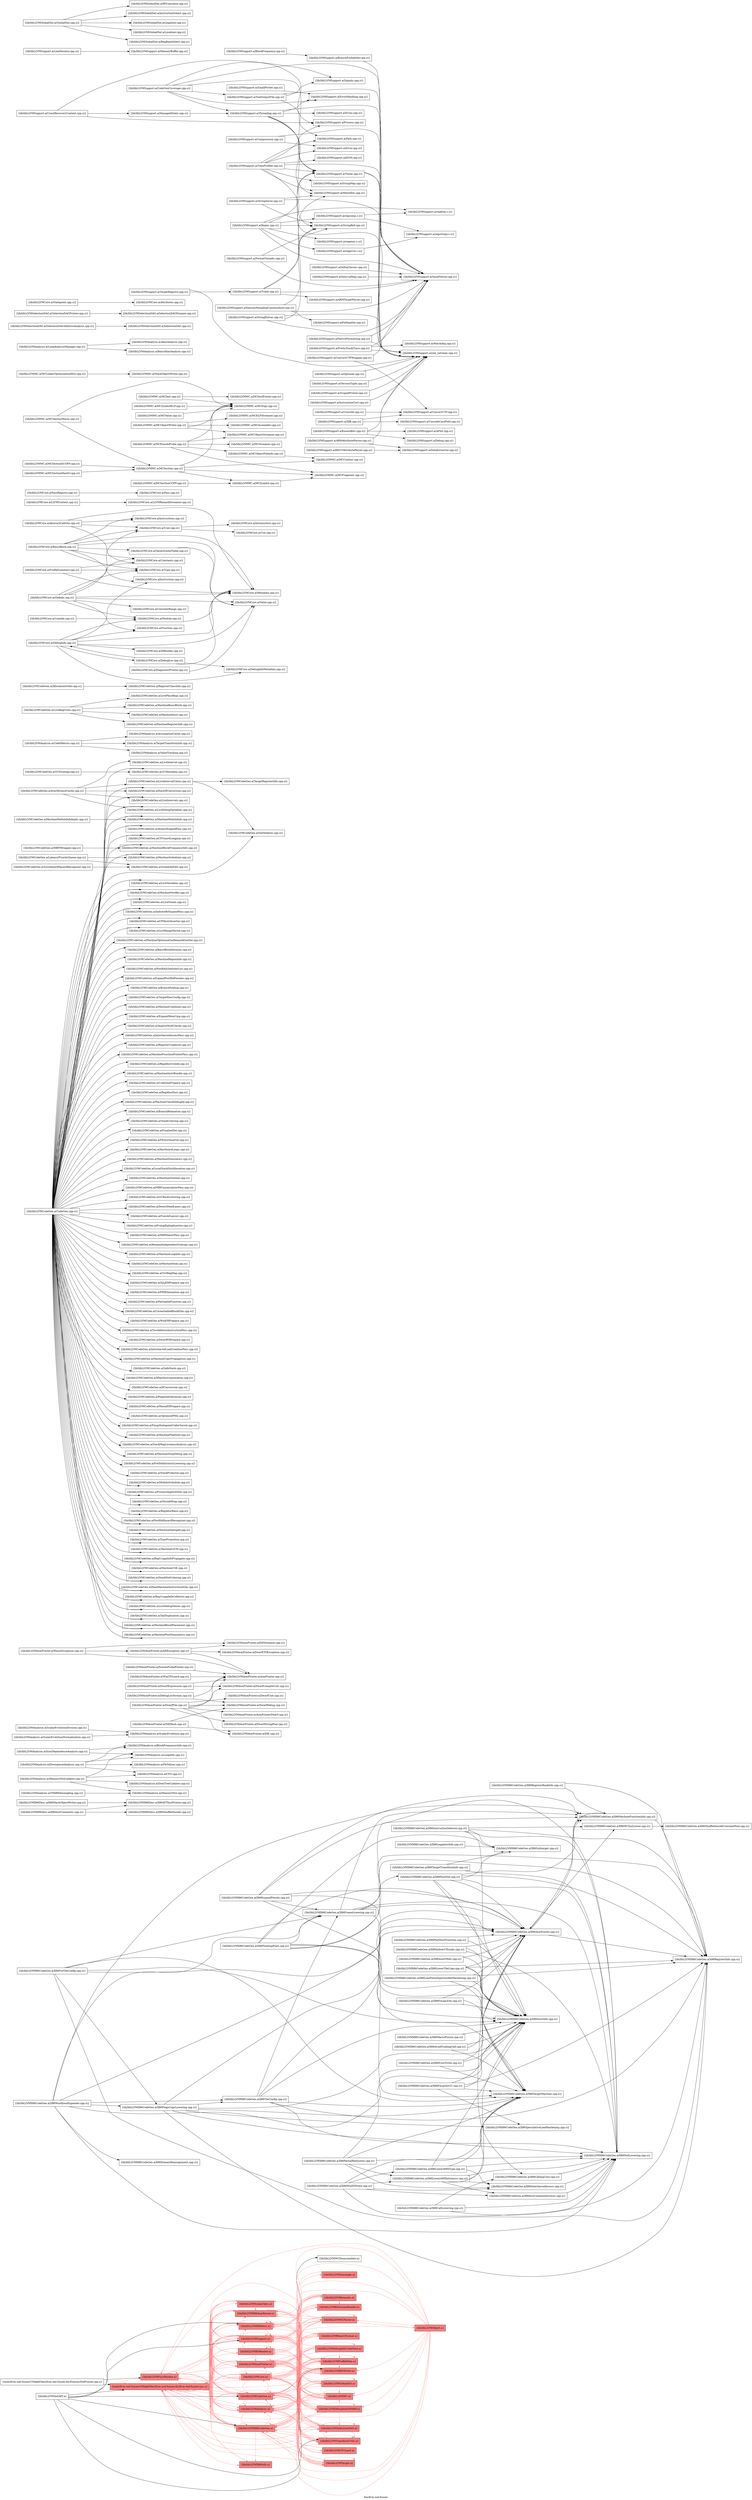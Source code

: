 digraph "bin/llvm-isel-fuzzer" {
	label="bin/llvm-isel-fuzzer";
	rankdir="LR"
	{ rank=same; Node0x55ad80fccc98;  }
	{ rank=same; Node0x55ad80fce3b8; Node0x55ad80fc8058;  }
	{ rank=same; Node0x55ad80fc7158; Node0x55ad80fc6c58; Node0x55ad80fc6758; Node0x55ad80fc6258; Node0x55ad80fc8a58; Node0x55ad80fc7658; Node0x55ad80fc7b58; Node0x55ad80fc67a8; Node0x55ad80fc8f58; Node0x55ad80fc9458; Node0x55ad80fcb758;  }
	{ rank=same; Node0x55ad80fcb258; Node0x55ad80fbfd68; Node0x55ad80fcbc58; Node0x55ad80fc62a8; Node0x55ad80fc4ea8; Node0x55ad80fc94a8; Node0x55ad80fc0808; Node0x55ad80fc85a8; Node0x55ad80fc7248; Node0x55ad80fc7338; Node0x55ad80fc9958; Node0x55ad80fc2ce8; Node0x55ad80fc6668; Node0x55ad80fc6d48; Node0x55ad80fc40e8; Node0x55ad80fc27e8;  }

	Node0x55ad80fccc98 [shape=record,shape=box,group=0,label="{tools/llvm-isel-fuzzer/CMakeFiles/llvm-isel-fuzzer.dir/DummyISelFuzzer.cpp.o}"];
	Node0x55ad80fccc98 -> Node0x55ad80fce3b8;
	Node0x55ad80fccc98 -> Node0x55ad80fc8058;
	Node0x55ad80fce3b8 [shape=record,shape=box,style=filled,fillcolor="1.000000 0.5 1",group=1,label="{tools/llvm-isel-fuzzer/CMakeFiles/llvm-isel-fuzzer.dir/llvm-isel-fuzzer.cpp.o}"];
	Node0x55ad80fce3b8 -> Node0x55ad80fc7158[color="1.000000 0.5 1"];
	Node0x55ad80fce3b8 -> Node0x55ad80fc6c58[color="1.000000 0.5 1"];
	Node0x55ad80fce3b8 -> Node0x55ad80fc6758[color="1.000000 0.5 1"];
	Node0x55ad80fce3b8 -> Node0x55ad80fc6258[color="1.000000 0.5 1"];
	Node0x55ad80fce3b8 -> Node0x55ad80fc8a58[color="1.000000 0.5 1"];
	Node0x55ad80fce3b8 -> Node0x55ad80fc7658[color="1.000000 0.5 1"];
	Node0x55ad80fce3b8 -> Node0x55ad80fc7b58[color="1.000000 0.5 1"];
	Node0x55ad80fce3b8 -> Node0x55ad80fc8058[color="1.000000 0.5 1"];
	Node0x55ad80fce3b8 -> Node0x55ad80fc67a8[color="1.000000 0.5 1"];
	Node0x55ad80fc8058 [shape=record,shape=box,style=filled,fillcolor="1.000000 0.5 1",group=1,label="{lib/libLLVMFuzzMutate.a}"];
	Node0x55ad80fc8058 -> Node0x55ad80fce3b8[color="1.000000 0.5 1"];
	Node0x55ad80fc8058 -> Node0x55ad80fc8a58[color="1.000000 0.5 1"];
	Node0x55ad80fc8058 -> Node0x55ad80fc8f58[color="1.000000 0.5 1"];
	Node0x55ad80fc8058 -> Node0x55ad80fc7658[color="1.000000 0.5 1"];
	Node0x55ad80fc8058 -> Node0x55ad80fc7b58[color="1.000000 0.5 1"];
	Node0x55ad80fc8058 -> Node0x55ad80fc9458[color="1.000000 0.5 1"];
	Node0x55ad80fc8058 -> Node0x55ad80fc67a8[color="1.000000 0.5 1"];
	Node0x55ad80fc8058 -> Node0x55ad80fc8058[color="1.000000 0.5 1"];
	Node0x55ad80fc8058 -> Node0x55ad80fcb758[color="1.000000 0.5 1"];
	Node0x55ad80fc8058 -> Node0x55ad80fc6c58[color="1.000000 0.5 1"];
	Node0x55ad80fc7158 [shape=record,shape=box,style=filled,fillcolor="1.000000 0.5 1",group=1,label="{lib/libLLVMX86AsmParser.a}"];
	Node0x55ad80fc7158 -> Node0x55ad80fc6758[color="1.000000 0.5 1"];
	Node0x55ad80fc7158 -> Node0x55ad80fc6258[color="1.000000 0.5 1"];
	Node0x55ad80fc7158 -> Node0x55ad80fcb258[color="1.000000 0.5 1"];
	Node0x55ad80fc7158 -> Node0x55ad80fc67a8[color="1.000000 0.5 1"];
	Node0x55ad80fc7158 -> Node0x55ad80fbfd68[color="1.000000 0.5 1"];
	Node0x55ad80fc6c58 [shape=record,shape=box,style=filled,fillcolor="1.000000 0.5 1",group=1,label="{lib/libLLVMX86CodeGen.a}"];
	Node0x55ad80fc6c58 -> Node0x55ad80fc6758[color="1.000000 0.5 1"];
	Node0x55ad80fc6c58 -> Node0x55ad80fc6258[color="1.000000 0.5 1"];
	Node0x55ad80fc6c58 -> Node0x55ad80fc8f58[color="1.000000 0.5 1"];
	Node0x55ad80fc6c58 -> Node0x55ad80fc7658[color="1.000000 0.5 1"];
	Node0x55ad80fc6c58 -> Node0x55ad80fc7b58[color="1.000000 0.5 1"];
	Node0x55ad80fc6c58 -> Node0x55ad80fcb258[color="1.000000 0.5 1"];
	Node0x55ad80fc6c58 -> Node0x55ad80fc67a8[color="1.000000 0.5 1"];
	Node0x55ad80fc6c58 -> Node0x55ad80fc7158[color="1.000000 0.5 1"];
	Node0x55ad80fc6c58 -> Node0x55ad80fc6c58[color="1.000000 0.5 1"];
	Node0x55ad80fc6c58 -> Node0x55ad80fc8a58[color="1.000000 0.5 1"];
	Node0x55ad80fc6c58 -> Node0x55ad80fcbc58[color="1.000000 0.5 1"];
	Node0x55ad80fc6c58 -> Node0x55ad80fc62a8[color="1.000000 0.5 1"];
	Node0x55ad80fc6c58 -> Node0x55ad80fc4ea8[color="1.000000 0.5 1"];
	Node0x55ad80fc6c58 -> Node0x55ad80fc94a8[color="1.000000 0.5 1"];
	Node0x55ad80fc6c58 -> Node0x55ad80fce3b8[color="1.000000 0.5 1"];
	Node0x55ad80fc6c58 -> Node0x55ad80fc0808[color="1.000000 0.5 1"];
	Node0x55ad80fc6c58 -> Node0x55ad80fc85a8[color="1.000000 0.5 1"];
	Node0x55ad80fc6758 [shape=record,shape=box,style=filled,fillcolor="1.000000 0.5 1",group=1,label="{lib/libLLVMX86Desc.a}"];
	Node0x55ad80fc6758 -> Node0x55ad80fce3b8[color="1.000000 0.5 1"];
	Node0x55ad80fc6758 -> Node0x55ad80fc6758[color="1.000000 0.5 1"];
	Node0x55ad80fc6758 -> Node0x55ad80fcb258[color="1.000000 0.5 1"];
	Node0x55ad80fc6758 -> Node0x55ad80fc67a8[color="1.000000 0.5 1"];
	Node0x55ad80fc6758 -> Node0x55ad80fc6c58[color="1.000000 0.5 1"];
	Node0x55ad80fc6758 -> Node0x55ad80fc6258[color="1.000000 0.5 1"];
	Node0x55ad80fc6758 -> Node0x55ad80fc7248;
	Node0x55ad80fc6758 -> Node0x55ad80fc7158[color="1.000000 0.5 1"];
	Node0x55ad80fc6758 -> Node0x55ad80fc7338[color="1.000000 0.5 1"];
	Node0x55ad80fc6258 [shape=record,shape=box,style=filled,fillcolor="1.000000 0.5 1",group=1,label="{lib/libLLVMX86Info.a}"];
	Node0x55ad80fc6258 -> Node0x55ad80fc67a8[color="1.000000 0.5 1"];
	Node0x55ad80fc8a58 [shape=record,shape=box,style=filled,fillcolor="1.000000 0.5 1",group=1,label="{lib/libLLVMAnalysis.a}"];
	Node0x55ad80fc8a58 -> Node0x55ad80fc7158[color="1.000000 0.5 1"];
	Node0x55ad80fc8a58 -> Node0x55ad80fc6c58[color="1.000000 0.5 1"];
	Node0x55ad80fc8a58 -> Node0x55ad80fc8a58[color="1.000000 0.5 1"];
	Node0x55ad80fc8a58 -> Node0x55ad80fc7b58[color="1.000000 0.5 1"];
	Node0x55ad80fc8a58 -> Node0x55ad80fc67a8[color="1.000000 0.5 1"];
	Node0x55ad80fc8a58 -> Node0x55ad80fce3b8[color="1.000000 0.5 1"];
	Node0x55ad80fc8a58 -> Node0x55ad80fc0808[color="1.000000 0.5 1"];
	Node0x55ad80fc8a58 -> Node0x55ad80fc7658[color="1.000000 0.5 1"];
	Node0x55ad80fc8a58 -> Node0x55ad80fc8f58[color="1.000000 0.5 1"];
	Node0x55ad80fc8a58 -> Node0x55ad80fc9958[color="1.000000 0.5 1"];
	Node0x55ad80fc8a58 -> Node0x55ad80fcb758[color="1.000000 0.5 1"];
	Node0x55ad80fc7658 [shape=record,shape=box,style=filled,fillcolor="1.000000 0.5 1",group=1,label="{lib/libLLVMCodeGen.a}"];
	Node0x55ad80fc7658 -> Node0x55ad80fc6c58[color="1.000000 0.5 1"];
	Node0x55ad80fc7658 -> Node0x55ad80fc8a58[color="1.000000 0.5 1"];
	Node0x55ad80fc7658 -> Node0x55ad80fc7b58[color="1.000000 0.5 1"];
	Node0x55ad80fc7658 -> Node0x55ad80fc7658[color="1.000000 0.5 1"];
	Node0x55ad80fc7658 -> Node0x55ad80fc67a8[color="1.000000 0.5 1"];
	Node0x55ad80fc7658 -> Node0x55ad80fcb258[color="1.000000 0.5 1"];
	Node0x55ad80fc7658 -> Node0x55ad80fc7158[color="1.000000 0.5 1"];
	Node0x55ad80fc7658 -> Node0x55ad80fc8f58[color="1.000000 0.5 1"];
	Node0x55ad80fc7658 -> Node0x55ad80fce3b8[color="1.000000 0.5 1"];
	Node0x55ad80fc7658 -> Node0x55ad80fc85a8[color="1.000000 0.5 1"];
	Node0x55ad80fc7658 -> Node0x55ad80fc6758[color="1.000000 0.5 1"];
	Node0x55ad80fc7658 -> Node0x55ad80fc62a8[color="1.000000 0.5 1"];
	Node0x55ad80fc7658 -> Node0x55ad80fc0808[color="1.000000 0.5 1"];
	Node0x55ad80fc7658 -> Node0x55ad80fcb758[color="1.000000 0.5 1"];
	Node0x55ad80fc7658 -> Node0x55ad80fcbc58[color="1.000000 0.5 1"];
	Node0x55ad80fc7b58 [shape=record,shape=box,style=filled,fillcolor="1.000000 0.5 1",group=1,label="{lib/libLLVMCore.a}"];
	Node0x55ad80fc7b58 -> Node0x55ad80fc67a8[color="1.000000 0.5 1"];
	Node0x55ad80fc7b58 -> Node0x55ad80fce3b8[color="1.000000 0.5 1"];
	Node0x55ad80fc7b58 -> Node0x55ad80fc6c58[color="1.000000 0.5 1"];
	Node0x55ad80fc7b58 -> Node0x55ad80fc8a58[color="1.000000 0.5 1"];
	Node0x55ad80fc7b58 -> Node0x55ad80fc8f58[color="1.000000 0.5 1"];
	Node0x55ad80fc7b58 -> Node0x55ad80fc7b58[color="1.000000 0.5 1"];
	Node0x55ad80fc7b58 -> Node0x55ad80fc7658[color="1.000000 0.5 1"];
	Node0x55ad80fc7b58 -> Node0x55ad80fc7338[color="1.000000 0.5 1"];
	Node0x55ad80fc7b58 -> Node0x55ad80fc6758[color="1.000000 0.5 1"];
	Node0x55ad80fc7b58 -> Node0x55ad80fc7158[color="1.000000 0.5 1"];
	Node0x55ad80fc7b58 -> Node0x55ad80fc2ce8[color="1.000000 0.5 1"];
	Node0x55ad80fc67a8 [shape=record,shape=box,style=filled,fillcolor="1.000000 0.5 1",group=1,label="{lib/libLLVMSupport.a}"];
	Node0x55ad80fc67a8 -> Node0x55ad80fc6c58[color="1.000000 0.5 1"];
	Node0x55ad80fc67a8 -> Node0x55ad80fc8a58[color="1.000000 0.5 1"];
	Node0x55ad80fc67a8 -> Node0x55ad80fc8f58[color="1.000000 0.5 1"];
	Node0x55ad80fc67a8 -> Node0x55ad80fc7658[color="1.000000 0.5 1"];
	Node0x55ad80fc67a8 -> Node0x55ad80fc9958[color="1.000000 0.5 1"];
	Node0x55ad80fc67a8 -> Node0x55ad80fc67a8[color="1.000000 0.5 1"];
	Node0x55ad80fc67a8 -> Node0x55ad80fc7b58[color="1.000000 0.5 1"];
	Node0x55ad80fc67a8 -> Node0x55ad80fce3b8[color="1.000000 0.5 1"];
	Node0x55ad80fc67a8 -> Node0x55ad80fc7158[color="1.000000 0.5 1"];
	Node0x55ad80fc67a8 -> Node0x55ad80fcb258[color="1.000000 0.5 1"];
	Node0x55ad80fc67a8 -> Node0x55ad80fc6758[color="1.000000 0.5 1"];
	Node0x55ad80fc67a8 -> Node0x55ad80fc9458[color="1.000000 0.5 1"];
	Node0x55ad80fc67a8 -> Node0x55ad80fc8058[color="1.000000 0.5 1"];
	Node0x55ad80fc67a8 -> Node0x55ad80fc6668[color="1.000000 0.5 1"];
	Node0x55ad80fcb258 [shape=record,shape=box,style=filled,fillcolor="1.000000 0.5 1",group=1,label="{lib/libLLVMMC.a}"];
	Node0x55ad80fcb258 -> Node0x55ad80fc6758[color="1.000000 0.5 1"];
	Node0x55ad80fcb258 -> Node0x55ad80fcb258[color="1.000000 0.5 1"];
	Node0x55ad80fcb258 -> Node0x55ad80fc67a8[color="1.000000 0.5 1"];
	Node0x55ad80fcb258 -> Node0x55ad80fc8a58[color="1.000000 0.5 1"];
	Node0x55ad80fcb258 -> Node0x55ad80fc8f58[color="1.000000 0.5 1"];
	Node0x55ad80fcb258 -> Node0x55ad80fc7658[color="1.000000 0.5 1"];
	Node0x55ad80fcb258 -> Node0x55ad80fc9958[color="1.000000 0.5 1"];
	Node0x55ad80fcb258 -> Node0x55ad80fce3b8[color="1.000000 0.5 1"];
	Node0x55ad80fcb258 -> Node0x55ad80fc7158[color="1.000000 0.5 1"];
	Node0x55ad80fcb258 -> Node0x55ad80fc6c58[color="1.000000 0.5 1"];
	Node0x55ad80fcb258 -> Node0x55ad80fc7338[color="1.000000 0.5 1"];
	Node0x55ad80fbfd68 [shape=record,shape=box,style=filled,fillcolor="1.000000 0.5 1",group=1,label="{lib/libLLVMMCParser.a}"];
	Node0x55ad80fbfd68 -> Node0x55ad80fce3b8[color="1.000000 0.5 1"];
	Node0x55ad80fbfd68 -> Node0x55ad80fc7158[color="1.000000 0.5 1"];
	Node0x55ad80fbfd68 -> Node0x55ad80fc6c58[color="1.000000 0.5 1"];
	Node0x55ad80fbfd68 -> Node0x55ad80fc6758[color="1.000000 0.5 1"];
	Node0x55ad80fbfd68 -> Node0x55ad80fc8a58[color="1.000000 0.5 1"];
	Node0x55ad80fbfd68 -> Node0x55ad80fc8f58[color="1.000000 0.5 1"];
	Node0x55ad80fbfd68 -> Node0x55ad80fc7b58[color="1.000000 0.5 1"];
	Node0x55ad80fbfd68 -> Node0x55ad80fc7658[color="1.000000 0.5 1"];
	Node0x55ad80fbfd68 -> Node0x55ad80fc9958[color="1.000000 0.5 1"];
	Node0x55ad80fbfd68 -> Node0x55ad80fcb258[color="1.000000 0.5 1"];
	Node0x55ad80fbfd68 -> Node0x55ad80fc67a8[color="1.000000 0.5 1"];
	Node0x55ad80fbfd68 -> Node0x55ad80fc0268[color="1.000000 0.5 1"];
	Node0x55ad80fbfd68 -> Node0x55ad80fbfd68[color="1.000000 0.5 1"];
	Node0x55ad80fced68 [shape=record,shape=box,group=0,label="{lib/libLLVMX86CodeGen.a(X86AsmPrinter.cpp.o)}"];
	Node0x55ad80fced68 -> Node0x55ad80fcf178;
	Node0x55ad80fced68 -> Node0x55ad80fd1158;
	Node0x55ad80fced68 -> Node0x55ad80fcc248;
	Node0x55ad80fcf178 [shape=record,shape=box,group=0,label="{lib/libLLVMX86CodeGen.a(X86MCInstLower.cpp.o)}"];
	Node0x55ad80fcf178 -> Node0x55ad80fc52b8;
	Node0x55ad80fd1158 [shape=record,shape=box,group=0,label="{lib/libLLVMX86CodeGen.a(X86MachineFunctionInfo.cpp.o)}"];
	Node0x55ad80fd1158 -> Node0x55ad80fced68;
	Node0x55ad80fd1158 -> Node0x55ad80fcc248;
	Node0x55ad80fcc248 [shape=record,shape=box,group=0,label="{lib/libLLVMX86CodeGen.a(X86RegisterInfo.cpp.o)}"];
	Node0x55ad80fc8f58 [shape=record,shape=box,style=filled,fillcolor="1.000000 0.5 1",group=1,label="{lib/libLLVMAsmPrinter.a}"];
	Node0x55ad80fc8f58 -> Node0x55ad80fce3b8[color="1.000000 0.5 1"];
	Node0x55ad80fc8f58 -> Node0x55ad80fc7158[color="1.000000 0.5 1"];
	Node0x55ad80fc8f58 -> Node0x55ad80fc6c58[color="1.000000 0.5 1"];
	Node0x55ad80fc8f58 -> Node0x55ad80fc6758[color="1.000000 0.5 1"];
	Node0x55ad80fc8f58 -> Node0x55ad80fc8a58[color="1.000000 0.5 1"];
	Node0x55ad80fc8f58 -> Node0x55ad80fc8f58[color="1.000000 0.5 1"];
	Node0x55ad80fc8f58 -> Node0x55ad80fc7658[color="1.000000 0.5 1"];
	Node0x55ad80fc8f58 -> Node0x55ad80fc7b58[color="1.000000 0.5 1"];
	Node0x55ad80fc8f58 -> Node0x55ad80fcb258[color="1.000000 0.5 1"];
	Node0x55ad80fc8f58 -> Node0x55ad80fc67a8[color="1.000000 0.5 1"];
	Node0x55ad80fc8f58 -> Node0x55ad80fc62a8[color="1.000000 0.5 1"];
	Node0x55ad80fc8f58 -> Node0x55ad80fc2ce8[color="1.000000 0.5 1"];
	Node0x55ad80fc8f58 -> Node0x55ad80fc7338[color="1.000000 0.5 1"];
	Node0x55ad80fc8f58 -> Node0x55ad80fbfd68[color="1.000000 0.5 1"];
	Node0x55ad80fc8f58 -> Node0x55ad80fc6d48[color="1.000000 0.5 1"];
	Node0x55ad80fc8f58 -> Node0x55ad80fc40e8[color="1.000000 0.5 1"];
	Node0x55ad80fc52b8 [shape=record,shape=box,group=0,label="{lib/libLLVMX86CodeGen.a(X86ShuffleDecodeConstantPool.cpp.o)}"];
	Node0x55ad80fcbc58 [shape=record,shape=box,style=filled,fillcolor="1.000000 0.5 1",group=1,label="{lib/libLLVMSelectionDAG.a}"];
	Node0x55ad80fcbc58 -> Node0x55ad80fc7158[color="1.000000 0.5 1"];
	Node0x55ad80fcbc58 -> Node0x55ad80fc6c58[color="1.000000 0.5 1"];
	Node0x55ad80fcbc58 -> Node0x55ad80fc8a58[color="1.000000 0.5 1"];
	Node0x55ad80fcbc58 -> Node0x55ad80fc7658[color="1.000000 0.5 1"];
	Node0x55ad80fcbc58 -> Node0x55ad80fc7b58[color="1.000000 0.5 1"];
	Node0x55ad80fcbc58 -> Node0x55ad80fcb758[color="1.000000 0.5 1"];
	Node0x55ad80fcbc58 -> Node0x55ad80fcbc58[color="1.000000 0.5 1"];
	Node0x55ad80fcbc58 -> Node0x55ad80fc67a8[color="1.000000 0.5 1"];
	Node0x55ad80fcbc58 -> Node0x55ad80fcb258[color="1.000000 0.5 1"];
	Node0x55ad80fcbc58 -> Node0x55ad80fc8f58[color="1.000000 0.5 1"];
	Node0x55ad80fcbc58 -> Node0x55ad80fc62a8[color="1.000000 0.5 1"];
	Node0x55ad80fcbc58 -> Node0x55ad80fc85a8[color="1.000000 0.5 1"];
	Node0x55ad80fcbc58 -> Node0x55ad80fce3b8[color="1.000000 0.5 1"];
	Node0x55ad80fcbc58 -> Node0x55ad80fc9458[color="1.000000 0.5 1"];
	Node0x55ad80fc62a8 [shape=record,shape=box,style=filled,fillcolor="1.000000 0.5 1",group=1,label="{lib/libLLVMTarget.a}"];
	Node0x55ad80fc62a8 -> Node0x55ad80fc6c58[color="1.000000 0.5 1"];
	Node0x55ad80fc62a8 -> Node0x55ad80fc8f58[color="1.000000 0.5 1"];
	Node0x55ad80fc62a8 -> Node0x55ad80fc7b58[color="1.000000 0.5 1"];
	Node0x55ad80fc62a8 -> Node0x55ad80fcb258[color="1.000000 0.5 1"];
	Node0x55ad80fc62a8 -> Node0x55ad80fc67a8[color="1.000000 0.5 1"];
	Node0x55ad80fc62a8 -> Node0x55ad80fc62a8[color="1.000000 0.5 1"];
	Node0x55ad80fc62a8 -> Node0x55ad80fce3b8[color="1.000000 0.5 1"];
	Node0x55ad80fc62a8 -> Node0x55ad80fc8a58[color="1.000000 0.5 1"];
	Node0x55ad80fc62a8 -> Node0x55ad80fc7658[color="1.000000 0.5 1"];
	Node0x55ad80fc3378 [shape=record,shape=box,group=0,label="{lib/libLLVMX86CodeGen.a(X86FastISel.cpp.o)}"];
	Node0x55ad80fc3378 -> Node0x55ad80fced68;
	Node0x55ad80fc3378 -> Node0x55ad80fd1158;
	Node0x55ad80fc3378 -> Node0x55ad80fcc248;
	Node0x55ad80fc3378 -> Node0x55ad80fcbb18;
	Node0x55ad80fc3378 -> Node0x55ad80fc2658;
	Node0x55ad80fc3378 -> Node0x55ad80fc5628;
	Node0x55ad80fc3378 -> Node0x55ad80fc6d98;
	Node0x55ad80fcbb18 [shape=record,shape=box,group=0,label="{lib/libLLVMX86CodeGen.a(X86ISelLowering.cpp.o)}"];
	Node0x55ad80fc2658 [shape=record,shape=box,group=0,label="{lib/libLLVMX86CodeGen.a(X86InstrInfo.cpp.o)}"];
	Node0x55ad80fc5628 [shape=record,shape=box,group=0,label="{lib/libLLVMX86CodeGen.a(X86CallingConv.cpp.o)}"];
	Node0x55ad80fc5628 -> Node0x55ad80fcbb18;
	Node0x55ad80fc6d98 [shape=record,shape=box,group=0,label="{lib/libLLVMX86CodeGen.a(X86Subtarget.cpp.o)}"];
	Node0x55ad80fc4868 [shape=record,shape=box,group=0,label="{lib/libLLVMX86CodeGen.a(X86FrameLowering.cpp.o)}"];
	Node0x55ad80fc4868 -> Node0x55ad80fced68;
	Node0x55ad80fc4868 -> Node0x55ad80fd1158;
	Node0x55ad80fc4868 -> Node0x55ad80fcc248;
	Node0x55ad80fc4868 -> Node0x55ad80fcbb18;
	Node0x55ad80fc4868 -> Node0x55ad80fc3378;
	Node0x55ad80fc4868 -> Node0x55ad80fc2658;
	Node0x55ad80fc5d58 [shape=record,shape=box,group=0,label="{lib/libLLVMX86CodeGen.a(X86InterleavedAccess.cpp.o)}"];
	Node0x55ad80fc5d58 -> Node0x55ad80fcbb18;
	Node0x55ad80fc4ea8 [shape=record,shape=box,style=filled,fillcolor="1.000000 0.5 1",group=1,label="{lib/libLLVMGlobalISel.a}"];
	Node0x55ad80fc4ea8 -> Node0x55ad80fc6c58[color="1.000000 0.5 1"];
	Node0x55ad80fc4ea8 -> Node0x55ad80fc7b58[color="1.000000 0.5 1"];
	Node0x55ad80fc4ea8 -> Node0x55ad80fc7658[color="1.000000 0.5 1"];
	Node0x55ad80fc4ea8 -> Node0x55ad80fc67a8[color="1.000000 0.5 1"];
	Node0x55ad80fc4ea8 -> Node0x55ad80fc4ea8[color="1.000000 0.5 1"];
	Node0x55ad80fc4ea8 -> Node0x55ad80fc7158[color="1.000000 0.5 1"];
	Node0x55ad80fc4ea8 -> Node0x55ad80fc8a58[color="1.000000 0.5 1"];
	Node0x55ad80fc4ea8 -> Node0x55ad80fc8f58[color="1.000000 0.5 1"];
	Node0x55ad80fc4ea8 -> Node0x55ad80fcb258[color="1.000000 0.5 1"];
	Node0x55ad80fc4ea8 -> Node0x55ad80fcbc58[color="1.000000 0.5 1"];
	Node0x55ad80fc4ea8 -> Node0x55ad80fc62a8[color="1.000000 0.5 1"];
	Node0x55ad80fc4ea8 -> Node0x55ad80fc85a8[color="1.000000 0.5 1"];
	Node0x55ad80fc8008 [shape=record,shape=box,group=0,label="{lib/libLLVMX86CodeGen.a(X86CallLowering.cpp.o)}"];
	Node0x55ad80fc8008 -> Node0x55ad80fcc248;
	Node0x55ad80fc8008 -> Node0x55ad80fcbb18;
	Node0x55ad80fc8008 -> Node0x55ad80fc5628;
	Node0x55ad80fc7888 [shape=record,shape=box,group=0,label="{lib/libLLVMX86CodeGen.a(X86LegalizerInfo.cpp.o)}"];
	Node0x55ad80fc7888 -> Node0x55ad80fc6d98;
	Node0x55ad80fc7a18 [shape=record,shape=box,group=0,label="{lib/libLLVMX86CodeGen.a(X86RegisterBankInfo.cpp.o)}"];
	Node0x55ad80fc7a18 -> Node0x55ad80fd1158;
	Node0x55ad80fc7a18 -> Node0x55ad80fcc248;
	Node0x55ad80fc9b38 [shape=record,shape=box,group=0,label="{lib/libLLVMX86CodeGen.a(X86InstructionSelector.cpp.o)}"];
	Node0x55ad80fc9b38 -> Node0x55ad80fcf178;
	Node0x55ad80fc9b38 -> Node0x55ad80fcc248;
	Node0x55ad80fc9b38 -> Node0x55ad80fcbb18;
	Node0x55ad80fc9b38 -> Node0x55ad80fc2658;
	Node0x55ad80fc9b38 -> Node0x55ad80fc6d98;
	Node0x55ad80fc87d8 [shape=record,shape=box,group=0,label="{lib/libLLVMX86CodeGen.a(X86MacroFusion.cpp.o)}"];
	Node0x55ad80fc87d8 -> Node0x55ad80fc2658;
	Node0x55ad80fc94a8 [shape=record,shape=box,style=filled,fillcolor="1.000000 0.5 1",group=1,label="{lib/libLLVMCFGuard.a}"];
	Node0x55ad80fc94a8 -> Node0x55ad80fc6c58[color="1.000000 0.5 1"];
	Node0x55ad80fc94a8 -> Node0x55ad80fc7b58[color="1.000000 0.5 1"];
	Node0x55ad80fc94a8 -> Node0x55ad80fc67a8[color="1.000000 0.5 1"];
	Node0x55ad80fcac68 [shape=record,shape=box,group=0,label="{lib/libLLVMX86CodeGen.a(X86InstCombineIntrinsic.cpp.o)}"];
	Node0x55ad80fcac68 -> Node0x55ad80fcbb18;
	Node0x55ad80fcbca8 [shape=record,shape=box,group=0,label="{lib/libLLVMX86CodeGen.a(X86IndirectThunks.cpp.o)}"];
	Node0x55ad80fcbca8 -> Node0x55ad80fced68;
	Node0x55ad80fcbca8 -> Node0x55ad80fcbb18;
	Node0x55ad80fcbca8 -> Node0x55ad80fc2658;
	Node0x55ad80fcbed8 [shape=record,shape=box,group=0,label="{lib/libLLVMX86CodeGen.a(X86LoadValueInjectionRetHardening.cpp.o)}"];
	Node0x55ad80fcbed8 -> Node0x55ad80fced68;
	Node0x55ad80fcbed8 -> Node0x55ad80fcc248;
	Node0x55ad80fcbed8 -> Node0x55ad80fc2658;
	Node0x55ad80fcbed8 -> Node0x55ad80fcaa38;
	Node0x55ad80fcaa38 [shape=record,shape=box,group=0,label="{lib/libLLVMX86CodeGen.a(X86TargetMachine.cpp.o)}"];
	Node0x55ad80fc9318 [shape=record,shape=box,group=0,label="{lib/libLLVMX86CodeGen.a(X86AvoidTrailingCall.cpp.o)}"];
	Node0x55ad80fc9318 -> Node0x55ad80fced68;
	Node0x55ad80fc9318 -> Node0x55ad80fc2658;
	Node0x55ad80fc9318 -> Node0x55ad80fcaa38;
	Node0x55ad80fc8c38 [shape=record,shape=box,group=0,label="{lib/libLLVMX86CodeGen.a(X86ExpandPseudo.cpp.o)}"];
	Node0x55ad80fc8c38 -> Node0x55ad80fced68;
	Node0x55ad80fc8c38 -> Node0x55ad80fd1158;
	Node0x55ad80fc8c38 -> Node0x55ad80fcbb18;
	Node0x55ad80fc8c38 -> Node0x55ad80fc2658;
	Node0x55ad80fc8c38 -> Node0x55ad80fc4868;
	Node0x55ad80fc8c38 -> Node0x55ad80fcaa38;
	Node0x55ad80fc6348 [shape=record,shape=box,group=0,label="{lib/libLLVMX86CodeGen.a(X86LowerTileCopy.cpp.o)}"];
	Node0x55ad80fc6348 -> Node0x55ad80fced68;
	Node0x55ad80fc6348 -> Node0x55ad80fcc248;
	Node0x55ad80fc6348 -> Node0x55ad80fc2658;
	Node0x55ad80fc6348 -> Node0x55ad80fcaa38;
	Node0x55ad80fc6988 [shape=record,shape=box,group=0,label="{lib/libLLVMX86CodeGen.a(X86FloatingPoint.cpp.o)}"];
	Node0x55ad80fc6988 -> Node0x55ad80fced68;
	Node0x55ad80fc6988 -> Node0x55ad80fd1158;
	Node0x55ad80fc6988 -> Node0x55ad80fcc248;
	Node0x55ad80fc6988 -> Node0x55ad80fc2658;
	Node0x55ad80fc6988 -> Node0x55ad80fc4868;
	Node0x55ad80fc6988 -> Node0x55ad80fc6d98;
	Node0x55ad80fc6988 -> Node0x55ad80fcaa38;
	Node0x55ad80fc5088 [shape=record,shape=box,group=0,label="{lib/libLLVMX86CodeGen.a(X86TileConfig.cpp.o)}"];
	Node0x55ad80fc5088 -> Node0x55ad80fced68;
	Node0x55ad80fc5088 -> Node0x55ad80fcc248;
	Node0x55ad80fc5088 -> Node0x55ad80fcbb18;
	Node0x55ad80fc5088 -> Node0x55ad80fc2658;
	Node0x55ad80fc5088 -> Node0x55ad80fc4868;
	Node0x55ad80fc5088 -> Node0x55ad80fcaa38;
	Node0x55ad80fc5da8 [shape=record,shape=box,group=0,label="{lib/libLLVMX86CodeGen.a(X86FlagsCopyLowering.cpp.o)}"];
	Node0x55ad80fc5da8 -> Node0x55ad80fced68;
	Node0x55ad80fc5da8 -> Node0x55ad80fcc248;
	Node0x55ad80fc5da8 -> Node0x55ad80fcbb18;
	Node0x55ad80fc5da8 -> Node0x55ad80fc2658;
	Node0x55ad80fc5da8 -> Node0x55ad80fcaa38;
	Node0x55ad80fc5da8 -> Node0x55ad80fc5088;
	Node0x55ad80fc5da8 -> Node0x55ad80fc5808;
	Node0x55ad80fc5808 [shape=record,shape=box,group=0,label="{lib/libLLVMX86CodeGen.a(X86SpeculativeLoadHardening.cpp.o)}"];
	Node0x55ad80fc3eb8 [shape=record,shape=box,group=0,label="{lib/libLLVMX86CodeGen.a(X86FixupSetCC.cpp.o)}"];
	Node0x55ad80fc3eb8 -> Node0x55ad80fced68;
	Node0x55ad80fc3eb8 -> Node0x55ad80fcc248;
	Node0x55ad80fc3eb8 -> Node0x55ad80fc2658;
	Node0x55ad80fc3eb8 -> Node0x55ad80fcaa38;
	Node0x55ad80fc3eb8 -> Node0x55ad80fc5808;
	Node0x55ad80fc6618 [shape=record,shape=box,group=0,label="{lib/libLLVMX86CodeGen.a(X86PreTileConfig.cpp.o)}"];
	Node0x55ad80fc6618 -> Node0x55ad80fced68;
	Node0x55ad80fc6618 -> Node0x55ad80fcc248;
	Node0x55ad80fc6618 -> Node0x55ad80fc2658;
	Node0x55ad80fc6618 -> Node0x55ad80fc4868;
	Node0x55ad80fc6618 -> Node0x55ad80fcaa38;
	Node0x55ad80fc6618 -> Node0x55ad80fc5da8;
	Node0x55ad80fc3508 [shape=record,shape=box,group=0,label="{lib/libLLVMX86CodeGen.a(X86EvexToVex.cpp.o)}"];
	Node0x55ad80fc3508 -> Node0x55ad80fced68;
	Node0x55ad80fc3508 -> Node0x55ad80fc2658;
	Node0x55ad80fc3508 -> Node0x55ad80fcaa38;
	Node0x55ad80fc0808 [shape=record,shape=box,style=filled,fillcolor="1.000000 0.5 1",group=1,label="{lib/libLLVMProfileData.a}"];
	Node0x55ad80fc0808 -> Node0x55ad80fc7158[color="1.000000 0.5 1"];
	Node0x55ad80fc0808 -> Node0x55ad80fc6c58[color="1.000000 0.5 1"];
	Node0x55ad80fc0808 -> Node0x55ad80fc8a58[color="1.000000 0.5 1"];
	Node0x55ad80fc0808 -> Node0x55ad80fc8f58[color="1.000000 0.5 1"];
	Node0x55ad80fc0808 -> Node0x55ad80fc7b58[color="1.000000 0.5 1"];
	Node0x55ad80fc0808 -> Node0x55ad80fc7658[color="1.000000 0.5 1"];
	Node0x55ad80fc0808 -> Node0x55ad80fc9958[color="1.000000 0.5 1"];
	Node0x55ad80fc0808 -> Node0x55ad80fc67a8[color="1.000000 0.5 1"];
	Node0x55ad80fc0808 -> Node0x55ad80fc6758[color="1.000000 0.5 1"];
	Node0x55ad80fc0808 -> Node0x55ad80fc9458[color="1.000000 0.5 1"];
	Node0x55ad80fc0808 -> Node0x55ad80fc0808[color="1.000000 0.5 1"];
	Node0x55ad80fc0808 -> Node0x55ad80fce3b8[color="1.000000 0.5 1"];
	Node0x55ad80fc0808 -> Node0x55ad80fcb258[color="1.000000 0.5 1"];
	Node0x55ad80fc0808 -> Node0x55ad80fc6d48[color="1.000000 0.5 1"];
	Node0x55ad80fca7b8 [shape=record,shape=box,group=0,label="{lib/libLLVMX86CodeGen.a(X86PadShortFunction.cpp.o)}"];
	Node0x55ad80fca7b8 -> Node0x55ad80fced68;
	Node0x55ad80fca7b8 -> Node0x55ad80fc2658;
	Node0x55ad80fcaee8 [shape=record,shape=box,group=0,label="{lib/libLLVMX86CodeGen.a(X86FixupLEAs.cpp.o)}"];
	Node0x55ad80fcaee8 -> Node0x55ad80fced68;
	Node0x55ad80fcaee8 -> Node0x55ad80fc2658;
	Node0x55ad80fcaee8 -> Node0x55ad80fcaa38;
	Node0x55ad80fc5308 [shape=record,shape=box,group=0,label="{lib/libLLVMX86CodeGen.a(X86LowerAMXIntrinsics.cpp.o)}"];
	Node0x55ad80fc5308 -> Node0x55ad80fcbb18;
	Node0x55ad80fc5308 -> Node0x55ad80fc2658;
	Node0x55ad80fc5308 -> Node0x55ad80fc5d58;
	Node0x55ad80fc5308 -> Node0x55ad80fcaa38;
	Node0x55ad80fc5308 -> Node0x55ad80fcac68;
	Node0x55ad80fc85a8 [shape=record,shape=box,style=filled,fillcolor="1.000000 0.5 1",group=1,label="{lib/libLLVMTransformUtils.a}"];
	Node0x55ad80fc85a8 -> Node0x55ad80fc7158[color="1.000000 0.5 1"];
	Node0x55ad80fc85a8 -> Node0x55ad80fc6c58[color="1.000000 0.5 1"];
	Node0x55ad80fc85a8 -> Node0x55ad80fc8a58[color="1.000000 0.5 1"];
	Node0x55ad80fc85a8 -> Node0x55ad80fc7658[color="1.000000 0.5 1"];
	Node0x55ad80fc85a8 -> Node0x55ad80fc7b58[color="1.000000 0.5 1"];
	Node0x55ad80fc85a8 -> Node0x55ad80fcbc58[color="1.000000 0.5 1"];
	Node0x55ad80fc85a8 -> Node0x55ad80fc67a8[color="1.000000 0.5 1"];
	Node0x55ad80fc85a8 -> Node0x55ad80fc85a8[color="1.000000 0.5 1"];
	Node0x55ad80fc85a8 -> Node0x55ad80fc9958[color="1.000000 0.5 1"];
	Node0x55ad80fc85a8 -> Node0x55ad80fce3b8[color="1.000000 0.5 1"];
	Node0x55ad80fc85a8 -> Node0x55ad80fc8f58[color="1.000000 0.5 1"];
	Node0x55ad80fc7298 [shape=record,shape=box,group=0,label="{lib/libLLVMX86CodeGen.a(X86LowerAMXType.cpp.o)}"];
	Node0x55ad80fc7298 -> Node0x55ad80fcbb18;
	Node0x55ad80fc7298 -> Node0x55ad80fc2658;
	Node0x55ad80fc7298 -> Node0x55ad80fc5d58;
	Node0x55ad80fc7298 -> Node0x55ad80fcaa38;
	Node0x55ad80fc82d8 [shape=record,shape=box,group=0,label="{lib/libLLVMX86CodeGen.a(X86PartialReduction.cpp.o)}"];
	Node0x55ad80fc82d8 -> Node0x55ad80fcbb18;
	Node0x55ad80fc82d8 -> Node0x55ad80fc2658;
	Node0x55ad80fc82d8 -> Node0x55ad80fc5d58;
	Node0x55ad80fc82d8 -> Node0x55ad80fcaa38;
	Node0x55ad80fc82d8 -> Node0x55ad80fc5308;
	Node0x55ad80fc7d88 [shape=record,shape=box,group=0,label="{lib/libLLVMX86CodeGen.a(X86TargetTransformInfo.cpp.o)}"];
	Node0x55ad80fc7d88 -> Node0x55ad80fcbb18;
	Node0x55ad80fc7d88 -> Node0x55ad80fc6d98;
	Node0x55ad80fc9638 [shape=record,shape=box,group=0,label="{lib/libLLVMX86CodeGen.a(X86WinAllocaExpander.cpp.o)}"];
	Node0x55ad80fc9638 -> Node0x55ad80fced68;
	Node0x55ad80fc9638 -> Node0x55ad80fd1158;
	Node0x55ad80fc9638 -> Node0x55ad80fcbb18;
	Node0x55ad80fc9638 -> Node0x55ad80fc2658;
	Node0x55ad80fc9638 -> Node0x55ad80fc4868;
	Node0x55ad80fc9638 -> Node0x55ad80fc5088;
	Node0x55ad80fc9638 -> Node0x55ad80fc5da8;
	Node0x55ad80fc9638 -> Node0x55ad80fc61b8;
	Node0x55ad80fc61b8 [shape=record,shape=box,group=0,label="{lib/libLLVMX86CodeGen.a(X86DomainReassignment.cpp.o)}"];
	Node0x55ad80fc8828 [shape=record,shape=box,group=0,label="{lib/libLLVMX86CodeGen.a(X86WinEHState.cpp.o)}"];
	Node0x55ad80fc8828 -> Node0x55ad80fcbb18;
	Node0x55ad80fc8828 -> Node0x55ad80fc5d58;
	Node0x55ad80fc8828 -> Node0x55ad80fcaa38;
	Node0x55ad80fc8828 -> Node0x55ad80fcac68;
	Node0x55ad80fc8828 -> Node0x55ad80fc5308;
	Node0x55ad80fc8828 -> Node0x55ad80fc7298;
	Node0x55ad80fcaf38 [shape=record,shape=box,group=0,label="{lib/libLLVMX86CodeGen.a(X86InsertWait.cpp.o)}"];
	Node0x55ad80fcaf38 -> Node0x55ad80fced68;
	Node0x55ad80fcaf38 -> Node0x55ad80fc2658;
	Node0x55ad80fcb898 [shape=record,shape=box,group=0,label="{lib/libLLVMX86Desc.a(X86InstComments.cpp.o)}"];
	Node0x55ad80fcb898 -> Node0x55ad80fca218;
	Node0x55ad80fcb898 -> Node0x55ad80fcc3d8;
	Node0x55ad80fca218 [shape=record,shape=box,group=0,label="{lib/libLLVMX86Desc.a(X86ATTInstPrinter.cpp.o)}"];
	Node0x55ad80fcc3d8 [shape=record,shape=box,group=0,label="{lib/libLLVMX86Desc.a(X86ShuffleDecode.cpp.o)}"];
	Node0x55ad80fc7248 [shape=record,shape=box,group=0,label="{lib/libLLVMMCDisassembler.a}"];
	Node0x55ad80fc7338 [shape=record,shape=box,style=filled,fillcolor="1.000000 0.5 1",group=1,label="{lib/libLLVMBinaryFormat.a}"];
	Node0x55ad80fc7338 -> Node0x55ad80fc7b58[color="1.000000 0.5 1"];
	Node0x55ad80fc7338 -> Node0x55ad80fc67a8[color="1.000000 0.5 1"];
	Node0x55ad80fc7338 -> Node0x55ad80fc6d48[color="1.000000 0.5 1"];
	Node0x55ad80fc7338 -> Node0x55ad80fc7658[color="1.000000 0.5 1"];
	Node0x55ad80fcfad8 [shape=record,shape=box,group=0,label="{lib/libLLVMX86Desc.a(X86MachObjectWriter.cpp.o)}"];
	Node0x55ad80fcfad8 -> Node0x55ad80fca218;
	Node0x55ad80fc9ef8 [shape=record,shape=box,group=0,label="{lib/libLLVMAnalysis.a(MemorySSAUpdater.cpp.o)}"];
	Node0x55ad80fc9ef8 -> Node0x55ad80fbdf18;
	Node0x55ad80fc9ef8 -> Node0x55ad80fcf358;
	Node0x55ad80fc9ef8 -> Node0x55ad80fc8328;
	Node0x55ad80fc9ef8 -> Node0x55ad80fbf4a8;
	Node0x55ad80fbdf18 [shape=record,shape=box,group=0,label="{lib/libLLVMAnalysis.a(CFG.cpp.o)}"];
	Node0x55ad80fcf358 [shape=record,shape=box,group=0,label="{lib/libLLVMAnalysis.a(DomTreeUpdater.cpp.o)}"];
	Node0x55ad80fc8328 [shape=record,shape=box,group=0,label="{lib/libLLVMAnalysis.a(LoopInfo.cpp.o)}"];
	Node0x55ad80fbf4a8 [shape=record,shape=box,group=0,label="{lib/libLLVMAnalysis.a(MemorySSA.cpp.o)}"];
	Node0x55ad80fce868 [shape=record,shape=box,group=0,label="{lib/libLLVMAnalysis.a(ScalarEvolutionDivision.cpp.o)}"];
	Node0x55ad80fce868 -> Node0x55ad80fcd9b8;
	Node0x55ad80fcd9b8 [shape=record,shape=box,group=0,label="{lib/libLLVMAnalysis.a(ScalarEvolution.cpp.o)}"];
	Node0x55ad80fca588 [shape=record,shape=box,group=0,label="{lib/libLLVMAnalysis.a(VFABIDemangling.cpp.o)}"];
	Node0x55ad80fca588 -> Node0x55ad80fbf4a8;
	Node0x55ad80fc2ce8 [shape=record,shape=box,style=filled,fillcolor="1.000000 0.5 1",group=1,label="{lib/libLLVMRemarks.a}"];
	Node0x55ad80fc2ce8 -> Node0x55ad80fc67a8[color="1.000000 0.5 1"];
	Node0x55ad80fc2ce8 -> Node0x55ad80fc7b58[color="1.000000 0.5 1"];
	Node0x55ad80fc2ce8 -> Node0x55ad80fc9958[color="1.000000 0.5 1"];
	Node0x55ad80fc2ce8 -> Node0x55ad80fc7658[color="1.000000 0.5 1"];
	Node0x55ad80fc2ce8 -> Node0x55ad80fc9458[color="1.000000 0.5 1"];
	Node0x55ad80fc2ce8 -> Node0x55ad80fc8a58[color="1.000000 0.5 1"];
	Node0x55ad80fc2ce8 -> Node0x55ad80fc6758[color="1.000000 0.5 1"];
	Node0x55ad80fc2ce8 -> Node0x55ad80fc6d48[color="1.000000 0.5 1"];
	Node0x55ad80fc2ce8 -> Node0x55ad80fc27e8[color="1.000000 0.5 1"];
	Node0x55ad80fca5d8 [shape=record,shape=box,group=0,label="{lib/libLLVMAsmPrinter.a(AIXException.cpp.o)}"];
	Node0x55ad80fca5d8 -> Node0x55ad80fcad08;
	Node0x55ad80fca5d8 -> Node0x55ad80fccf18;
	Node0x55ad80fca5d8 -> Node0x55ad80fbdce8;
	Node0x55ad80fcad08 [shape=record,shape=box,group=0,label="{lib/libLLVMAsmPrinter.a(AsmPrinter.cpp.o)}"];
	Node0x55ad80fccf18 [shape=record,shape=box,group=0,label="{lib/libLLVMAsmPrinter.a(DwarfCFIException.cpp.o)}"];
	Node0x55ad80fbdce8 [shape=record,shape=box,group=0,label="{lib/libLLVMAsmPrinter.a(EHStreamer.cpp.o)}"];
	Node0x55ad80fc6d48 [shape=record,shape=box,style=filled,fillcolor="1.000000 0.5 1",group=1,label="{lib/libLLVMDebugInfoDWARF.a}"];
	Node0x55ad80fc6d48 -> Node0x55ad80fc6758[color="1.000000 0.5 1"];
	Node0x55ad80fc6d48 -> Node0x55ad80fc8f58[color="1.000000 0.5 1"];
	Node0x55ad80fc6d48 -> Node0x55ad80fc7658[color="1.000000 0.5 1"];
	Node0x55ad80fc6d48 -> Node0x55ad80fcb258[color="1.000000 0.5 1"];
	Node0x55ad80fc6d48 -> Node0x55ad80fc67a8[color="1.000000 0.5 1"];
	Node0x55ad80fc6d48 -> Node0x55ad80fc7338[color="1.000000 0.5 1"];
	Node0x55ad80fc6d48 -> Node0x55ad80fc8a58[color="1.000000 0.5 1"];
	Node0x55ad80fc6d48 -> Node0x55ad80fc7b58[color="1.000000 0.5 1"];
	Node0x55ad80fc6d48 -> Node0x55ad80fc9958[color="1.000000 0.5 1"];
	Node0x55ad80fc6d48 -> Node0x55ad80fc9458[color="1.000000 0.5 1"];
	Node0x55ad80fc6d48 -> Node0x55ad80fcbc58[color="1.000000 0.5 1"];
	Node0x55ad80fc6d48 -> Node0x55ad80fce3b8[color="1.000000 0.5 1"];
	Node0x55ad80fc6d48 -> Node0x55ad80fc6c58[color="1.000000 0.5 1"];
	Node0x55ad80fc6d48 -> Node0x55ad80fc6d48[color="1.000000 0.5 1"];
	Node0x55ad80fbfcc8 [shape=record,shape=box,group=0,label="{lib/libLLVMAsmPrinter.a(DebugLocStream.cpp.o)}"];
	Node0x55ad80fbfcc8 -> Node0x55ad80fcad08;
	Node0x55ad80fbfcc8 -> Node0x55ad80fcc838;
	Node0x55ad80fcc838 [shape=record,shape=box,group=0,label="{lib/libLLVMAsmPrinter.a(DwarfDebug.cpp.o)}"];
	Node0x55ad80fc0218 [shape=record,shape=box,group=0,label="{lib/libLLVMAsmPrinter.a(DIEHash.cpp.o)}"];
	Node0x55ad80fc0218 -> Node0x55ad80fce138;
	Node0x55ad80fc0218 -> Node0x55ad80fcc838;
	Node0x55ad80fce138 [shape=record,shape=box,group=0,label="{lib/libLLVMAsmPrinter.a(DIE.cpp.o)}"];
	Node0x55ad80fbf9f8 [shape=record,shape=box,group=0,label="{lib/libLLVMAsmPrinter.a(DwarfExpression.cpp.o)}"];
	Node0x55ad80fbf9f8 -> Node0x55ad80fcad08;
	Node0x55ad80fbf9f8 -> Node0x55ad80fc1708;
	Node0x55ad80fc1708 [shape=record,shape=box,group=0,label="{lib/libLLVMAsmPrinter.a(DwarfCompileUnit.cpp.o)}"];
	Node0x55ad80fbe7d8 [shape=record,shape=box,group=0,label="{lib/libLLVMAsmPrinter.a(DwarfFile.cpp.o)}"];
	Node0x55ad80fbe7d8 -> Node0x55ad80fcad08;
	Node0x55ad80fbe7d8 -> Node0x55ad80fce4a8;
	Node0x55ad80fbe7d8 -> Node0x55ad80fce138;
	Node0x55ad80fbe7d8 -> Node0x55ad80fcc838;
	Node0x55ad80fbe7d8 -> Node0x55ad80fc1708;
	Node0x55ad80fbe7d8 -> Node0x55ad80fbe0f8;
	Node0x55ad80fbe7d8 -> Node0x55ad80fbe468;
	Node0x55ad80fce4a8 [shape=record,shape=box,group=0,label="{lib/libLLVMAsmPrinter.a(AsmPrinterDwarf.cpp.o)}"];
	Node0x55ad80fbe0f8 [shape=record,shape=box,group=0,label="{lib/libLLVMAsmPrinter.a(DwarfStringPool.cpp.o)}"];
	Node0x55ad80fbe468 [shape=record,shape=box,group=0,label="{lib/libLLVMAsmPrinter.a(DwarfUnit.cpp.o)}"];
	Node0x55ad80fd11a8 [shape=record,shape=box,group=0,label="{lib/libLLVMAsmPrinter.a(PseudoProbePrinter.cpp.o)}"];
	Node0x55ad80fd11a8 -> Node0x55ad80fcad08;
	Node0x55ad80fd0528 [shape=record,shape=box,group=0,label="{lib/libLLVMAsmPrinter.a(WinCFGuard.cpp.o)}"];
	Node0x55ad80fd0528 -> Node0x55ad80fcad08;
	Node0x55ad80fc40e8 [shape=record,shape=box,style=filled,fillcolor="1.000000 0.5 1",group=1,label="{lib/libLLVMDebugInfoCodeView.a}"];
	Node0x55ad80fc40e8 -> Node0x55ad80fc8a58[color="1.000000 0.5 1"];
	Node0x55ad80fc40e8 -> Node0x55ad80fc7b58[color="1.000000 0.5 1"];
	Node0x55ad80fc40e8 -> Node0x55ad80fc67a8[color="1.000000 0.5 1"];
	Node0x55ad80fc40e8 -> Node0x55ad80fc40e8[color="1.000000 0.5 1"];
	Node0x55ad80fc40e8 -> Node0x55ad80fc8f58[color="1.000000 0.5 1"];
	Node0x55ad80fc40e8 -> Node0x55ad80fc7658[color="1.000000 0.5 1"];
	Node0x55ad80fc40e8 -> Node0x55ad80fc9958[color="1.000000 0.5 1"];
	Node0x55ad80fc40e8 -> Node0x55ad80fc6c58[color="1.000000 0.5 1"];
	Node0x55ad80fc40e8 -> Node0x55ad80fc85a8[color="1.000000 0.5 1"];
	Node0x55ad80fc40e8 -> Node0x55ad80fc0808[color="1.000000 0.5 1"];
	Node0x55ad80fcafd8 [shape=record,shape=box,group=0,label="{lib/libLLVMAsmPrinter.a(WasmException.cpp.o)}"];
	Node0x55ad80fcafd8 -> Node0x55ad80fcad08;
	Node0x55ad80fcafd8 -> Node0x55ad80fca5d8;
	Node0x55ad80fcafd8 -> Node0x55ad80fbdce8;
	Node0x55ad80fc0998 [shape=record,shape=box,group=0,label="{lib/libLLVMCodeGen.a(GCStrategy.cpp.o)}"];
	Node0x55ad80fc0998 -> Node0x55ad80fc01c8;
	Node0x55ad80fc01c8 [shape=record,shape=box,group=0,label="{lib/libLLVMCodeGen.a(GCMetadata.cpp.o)}"];
	Node0x55ad80fc3648 [shape=record,shape=box,group=0,label="{lib/libLLVMCodeGen.a(LiveIntervalUnion.cpp.o)}"];
	Node0x55ad80fc3648 -> Node0x55ad80fc9d18;
	Node0x55ad80fc3648 -> Node0x55ad80fc73d8;
	Node0x55ad80fc9d18 [shape=record,shape=box,group=0,label="{lib/libLLVMCodeGen.a(SlotIndexes.cpp.o)}"];
	Node0x55ad80fc73d8 [shape=record,shape=box,group=0,label="{lib/libLLVMCodeGen.a(TargetRegisterInfo.cpp.o)}"];
	Node0x55ad80fcfc18 [shape=record,shape=box,group=0,label="{lib/libLLVMAnalysis.a(ScalarEvolutionNormalization.cpp.o)}"];
	Node0x55ad80fcfc18 -> Node0x55ad80fcd9b8;
	Node0x55ad80fcdff8 [shape=record,shape=box,group=0,label="{lib/libLLVMAnalysis.a(CodeMetrics.cpp.o)}"];
	Node0x55ad80fcdff8 -> Node0x55ad80fbd838;
	Node0x55ad80fcdff8 -> Node0x55ad80fcd0a8;
	Node0x55ad80fcdff8 -> Node0x55ad80fc21f8;
	Node0x55ad80fbd838 [shape=record,shape=box,group=0,label="{lib/libLLVMAnalysis.a(AssumptionCache.cpp.o)}"];
	Node0x55ad80fcd0a8 [shape=record,shape=box,group=0,label="{lib/libLLVMAnalysis.a(TargetTransformInfo.cpp.o)}"];
	Node0x55ad80fc21f8 [shape=record,shape=box,group=0,label="{lib/libLLVMAnalysis.a(ValueTracking.cpp.o)}"];
	Node0x55ad80fc1bb8 [shape=record,shape=box,group=0,label="{lib/libLLVMCodeGen.a(MachineModuleInfoImpls.cpp.o)}"];
	Node0x55ad80fc1bb8 -> Node0x55ad80fc1f28;
	Node0x55ad80fc1f28 [shape=record,shape=box,group=0,label="{lib/libLLVMCodeGen.a(MachineModuleInfo.cpp.o)}"];
	Node0x55ad80fc71a8 [shape=record,shape=box,group=0,label="{lib/libLLVMCodeGen.a(MBFIWrapper.cpp.o)}"];
	Node0x55ad80fc71a8 -> Node0x55ad80fcfe98;
	Node0x55ad80fcfe98 [shape=record,shape=box,group=0,label="{lib/libLLVMCodeGen.a(MachineBlockFrequencyInfo.cpp.o)}"];
	Node0x55ad80fc3468 [shape=record,shape=box,group=0,label="{lib/libLLVMCodeGen.a(ScoreboardHazardRecognizer.cpp.o)}"];
	Node0x55ad80fc3468 -> Node0x55ad80fc8c88;
	Node0x55ad80fc8c88 [shape=record,shape=box,group=0,label="{lib/libLLVMCodeGen.a(ScheduleDAG.cpp.o)}"];
	Node0x55ad80fcb758 [shape=record,shape=box,style=filled,fillcolor="1.000000 0.5 1",group=1,label="{lib/libLLVMScalarOpts.a}"];
	Node0x55ad80fcb758 -> Node0x55ad80fc7158[color="1.000000 0.5 1"];
	Node0x55ad80fcb758 -> Node0x55ad80fc6c58[color="1.000000 0.5 1"];
	Node0x55ad80fcb758 -> Node0x55ad80fc8a58[color="1.000000 0.5 1"];
	Node0x55ad80fcb758 -> Node0x55ad80fc7b58[color="1.000000 0.5 1"];
	Node0x55ad80fcb758 -> Node0x55ad80fc7658[color="1.000000 0.5 1"];
	Node0x55ad80fcb758 -> Node0x55ad80fc67a8[color="1.000000 0.5 1"];
	Node0x55ad80fcb758 -> Node0x55ad80fc85a8[color="1.000000 0.5 1"];
	Node0x55ad80fcb758 -> Node0x55ad80fc8f58[color="1.000000 0.5 1"];
	Node0x55ad80fc1fc8 [shape=record,shape=box,group=0,label="{lib/libLLVMCodeGen.a(LatencyPriorityQueue.cpp.o)}"];
	Node0x55ad80fc1fc8 -> Node0x55ad80fbf2c8;
	Node0x55ad80fc1fc8 -> Node0x55ad80fc8c88;
	Node0x55ad80fbf2c8 [shape=record,shape=box,group=0,label="{lib/libLLVMCodeGen.a(MachineScheduler.cpp.o)}"];
	Node0x55ad80fc1f78 [shape=record,shape=box,group=0,label="{lib/libLLVMCodeGen.a(LiveRegUnits.cpp.o)}"];
	Node0x55ad80fc1f78 -> Node0x55ad80fc4ef8;
	Node0x55ad80fc1f78 -> Node0x55ad80fcf948;
	Node0x55ad80fc1f78 -> Node0x55ad80fcd6e8;
	Node0x55ad80fc1f78 -> Node0x55ad80fc02b8;
	Node0x55ad80fc4ef8 [shape=record,shape=box,group=0,label="{lib/libLLVMCodeGen.a(LivePhysRegs.cpp.o)}"];
	Node0x55ad80fcf948 [shape=record,shape=box,group=0,label="{lib/libLLVMCodeGen.a(MachineBasicBlock.cpp.o)}"];
	Node0x55ad80fcd6e8 [shape=record,shape=box,group=0,label="{lib/libLLVMCodeGen.a(MachineInstr.cpp.o)}"];
	Node0x55ad80fc02b8 [shape=record,shape=box,group=0,label="{lib/libLLVMCodeGen.a(MachineRegisterInfo.cpp.o)}"];
	Node0x55ad80fbd4c8 [shape=record,shape=box,group=0,label="{lib/libLLVMCodeGen.a(InterferenceCache.cpp.o)}"];
	Node0x55ad80fbd4c8 -> Node0x55ad80fcfd58;
	Node0x55ad80fbd4c8 -> Node0x55ad80fc68e8;
	Node0x55ad80fbd4c8 -> Node0x55ad80fc5678;
	Node0x55ad80fbd4c8 -> Node0x55ad80fc3648;
	Node0x55ad80fbd4c8 -> Node0x55ad80fbf598;
	Node0x55ad80fcfd58 [shape=record,shape=box,group=0,label="{lib/libLLVMCodeGen.a(EarlyIfConversion.cpp.o)}"];
	Node0x55ad80fc68e8 [shape=record,shape=box,group=0,label="{lib/libLLVMCodeGen.a(LiveIntervals.cpp.o)}"];
	Node0x55ad80fc5678 [shape=record,shape=box,group=0,label="{lib/libLLVMCodeGen.a(LiveInterval.cpp.o)}"];
	Node0x55ad80fbf598 [shape=record,shape=box,group=0,label="{lib/libLLVMCodeGen.a(LiveDebugVariables.cpp.o)}"];
	Node0x55ad80fc71f8 [shape=record,shape=box,group=0,label="{lib/libLLVMCodeGen.a(AllocationOrder.cpp.o)}"];
	Node0x55ad80fc71f8 -> Node0x55ad80fcc6f8;
	Node0x55ad80fcc6f8 [shape=record,shape=box,group=0,label="{lib/libLLVMCodeGen.a(RegisterClassInfo.cpp.o)}"];
	Node0x55ad80fc58f8 [shape=record,shape=box,group=0,label="{lib/libLLVMCodeGen.a(CodeGen.cpp.o)}"];
	Node0x55ad80fc58f8 -> Node0x55ad80fccce8;
	Node0x55ad80fc58f8 -> Node0x55ad80fcea48;
	Node0x55ad80fc58f8 -> Node0x55ad80fce598;
	Node0x55ad80fc58f8 -> Node0x55ad80fcfd58;
	Node0x55ad80fc58f8 -> Node0x55ad80fc01c8;
	Node0x55ad80fc58f8 -> Node0x55ad80fbed78;
	Node0x55ad80fc58f8 -> Node0x55ad80fbf958;
	Node0x55ad80fc58f8 -> Node0x55ad80fc68e8;
	Node0x55ad80fc58f8 -> Node0x55ad80fc3af8;
	Node0x55ad80fc58f8 -> Node0x55ad80fc24c8;
	Node0x55ad80fc58f8 -> Node0x55ad80fcfe98;
	Node0x55ad80fc58f8 -> Node0x55ad80fce458;
	Node0x55ad80fc58f8 -> Node0x55ad80fccd38;
	Node0x55ad80fc58f8 -> Node0x55ad80fcc748;
	Node0x55ad80fc58f8 -> Node0x55ad80fcca68;
	Node0x55ad80fc58f8 -> Node0x55ad80fc17a8;
	Node0x55ad80fc58f8 -> Node0x55ad80fc1f28;
	Node0x55ad80fc58f8 -> Node0x55ad80fc0e48;
	Node0x55ad80fc58f8 -> Node0x55ad80fbf2c8;
	Node0x55ad80fc58f8 -> Node0x55ad80fbd518;
	Node0x55ad80fc58f8 -> Node0x55ad80fbdd38;
	Node0x55ad80fc58f8 -> Node0x55ad80fcd418;
	Node0x55ad80fc58f8 -> Node0x55ad80fc9d18;
	Node0x55ad80fc58f8 -> Node0x55ad80fc0498;
	Node0x55ad80fc58f8 -> Node0x55ad80fc06c8;
	Node0x55ad80fc58f8 -> Node0x55ad80fc1848;
	Node0x55ad80fc58f8 -> Node0x55ad80fc32d8;
	Node0x55ad80fc58f8 -> Node0x55ad80fc3ff8;
	Node0x55ad80fc58f8 -> Node0x55ad80fc3dc8;
	Node0x55ad80fc58f8 -> Node0x55ad80fc4548;
	Node0x55ad80fc58f8 -> Node0x55ad80fc2518;
	Node0x55ad80fc58f8 -> Node0x55ad80fc2bf8;
	Node0x55ad80fc58f8 -> Node0x55ad80fc3418;
	Node0x55ad80fc58f8 -> Node0x55ad80fc1078;
	Node0x55ad80fc58f8 -> Node0x55ad80fc1c58;
	Node0x55ad80fc58f8 -> Node0x55ad80fbfdb8;
	Node0x55ad80fc58f8 -> Node0x55ad80fc0cb8;
	Node0x55ad80fc58f8 -> Node0x55ad80fbf598;
	Node0x55ad80fc58f8 -> Node0x55ad80fc5fd8;
	Node0x55ad80fc58f8 -> Node0x55ad80fc5ee8;
	Node0x55ad80fc58f8 -> Node0x55ad80fc4d68;
	Node0x55ad80fc58f8 -> Node0x55ad80fc2388;
	Node0x55ad80fc58f8 -> Node0x55ad80fbdb08;
	Node0x55ad80fc58f8 -> Node0x55ad80fbd888;
	Node0x55ad80fc58f8 -> Node0x55ad80fbdf68;
	Node0x55ad80fc58f8 -> Node0x55ad80fbf138;
	Node0x55ad80fc58f8 -> Node0x55ad80fbeaa8;
	Node0x55ad80fc58f8 -> Node0x55ad80fbf228;
	Node0x55ad80fc58f8 -> Node0x55ad80fc5268;
	Node0x55ad80fc58f8 -> Node0x55ad80fc5f38;
	Node0x55ad80fc58f8 -> Node0x55ad80fc56c8;
	Node0x55ad80fc58f8 -> Node0x55ad80fc6438;
	Node0x55ad80fc58f8 -> Node0x55ad80fc1e38;
	Node0x55ad80fc58f8 -> Node0x55ad80fc0fd8;
	Node0x55ad80fc58f8 -> Node0x55ad80fc17f8;
	Node0x55ad80fc58f8 -> Node0x55ad80fbe4b8;
	Node0x55ad80fc58f8 -> Node0x55ad80fbd7e8;
	Node0x55ad80fc58f8 -> Node0x55ad80fbdbf8;
	Node0x55ad80fc58f8 -> Node0x55ad80fc5998;
	Node0x55ad80fc58f8 -> Node0x55ad80fc5bc8;
	Node0x55ad80fc58f8 -> Node0x55ad80fc5448;
	Node0x55ad80fc58f8 -> Node0x55ad80fd0ac8;
	Node0x55ad80fc58f8 -> Node0x55ad80fc7bf8;
	Node0x55ad80fc58f8 -> Node0x55ad80fc7dd8;
	Node0x55ad80fc58f8 -> Node0x55ad80fc8af8;
	Node0x55ad80fc58f8 -> Node0x55ad80fc9368;
	Node0x55ad80fc58f8 -> Node0x55ad80fca0d8;
	Node0x55ad80fc58f8 -> Node0x55ad80fcaf88;
	Node0x55ad80fc58f8 -> Node0x55ad80fce908;
	Node0x55ad80fc58f8 -> Node0x55ad80fce548;
	Node0x55ad80fc58f8 -> Node0x55ad80fcedb8;
	Node0x55ad80fc58f8 -> Node0x55ad80fcfee8;
	Node0x55ad80fc58f8 -> Node0x55ad80fd06b8;
	Node0x55ad80fc58f8 -> Node0x55ad80fd11f8;
	Node0x55ad80fc58f8 -> Node0x55ad80fc7ce8;
	Node0x55ad80fc58f8 -> Node0x55ad80fc7518;
	Node0x55ad80fc58f8 -> Node0x55ad80fc74c8;
	Node0x55ad80fc58f8 -> Node0x55ad80fc7c48;
	Node0x55ad80fc58f8 -> Node0x55ad80fc83c8;
	Node0x55ad80fc58f8 -> Node0x55ad80fc8b48;
	Node0x55ad80fc58f8 -> Node0x55ad80fc9408;
	Node0x55ad80fc58f8 -> Node0x55ad80fc9ae8;
	Node0x55ad80fc58f8 -> Node0x55ad80fc8968;
	Node0x55ad80fc58f8 -> Node0x55ad80fcada8;
	Node0x55ad80fc58f8 -> Node0x55ad80fca128;
	Node0x55ad80fc58f8 -> Node0x55ad80fcbb68;
	Node0x55ad80fc58f8 -> Node0x55ad80fcb938;
	Node0x55ad80fc58f8 -> Node0x55ad80fc76a8;
	Node0x55ad80fc58f8 -> Node0x55ad80fc9868;
	Node0x55ad80fc58f8 -> Node0x55ad80fc90e8;
	Node0x55ad80fccce8 [shape=record,shape=box,group=0,label="{lib/libLLVMCodeGen.a(AtomicExpandPass.cpp.o)}"];
	Node0x55ad80fcea48 [shape=record,shape=box,group=0,label="{lib/libLLVMCodeGen.a(CFGuardLongjmp.cpp.o)}"];
	Node0x55ad80fce598 [shape=record,shape=box,group=0,label="{lib/libLLVMCodeGen.a(CFIInstrInserter.cpp.o)}"];
	Node0x55ad80fbed78 [shape=record,shape=box,group=0,label="{lib/libLLVMCodeGen.a(IndirectBrExpandPass.cpp.o)}"];
	Node0x55ad80fbf958 [shape=record,shape=box,group=0,label="{lib/libLLVMCodeGen.a(InterleavedAccessPass.cpp.o)}"];
	Node0x55ad80fc3af8 [shape=record,shape=box,group=0,label="{lib/libLLVMCodeGen.a(LiveRangeShrink.cpp.o)}"];
	Node0x55ad80fc24c8 [shape=record,shape=box,group=0,label="{lib/libLLVMCodeGen.a(LiveVariables.cpp.o)}"];
	Node0x55ad80fce458 [shape=record,shape=box,group=0,label="{lib/libLLVMCodeGen.a(MachineCombiner.cpp.o)}"];
	Node0x55ad80fccd38 [shape=record,shape=box,group=0,label="{lib/libLLVMCodeGen.a(MachineDominators.cpp.o)}"];
	Node0x55ad80fcc748 [shape=record,shape=box,group=0,label="{lib/libLLVMCodeGen.a(MachineFunctionPrinterPass.cpp.o)}"];
	Node0x55ad80fcca68 [shape=record,shape=box,group=0,label="{lib/libLLVMCodeGen.a(MachineInstrBundle.cpp.o)}"];
	Node0x55ad80fc17a8 [shape=record,shape=box,group=0,label="{lib/libLLVMCodeGen.a(MachineLoopInfo.cpp.o)}"];
	Node0x55ad80fc0e48 [shape=record,shape=box,group=0,label="{lib/libLLVMCodeGen.a(MachineOptimizationRemarkEmitter.cpp.o)}"];
	Node0x55ad80fbd518 [shape=record,shape=box,group=0,label="{lib/libLLVMCodeGen.a(MachineVerifier.cpp.o)}"];
	Node0x55ad80fbdd38 [shape=record,shape=box,group=0,label="{lib/libLLVMCodeGen.a(LiveStacks.cpp.o)}"];
	Node0x55ad80fcd418 [shape=record,shape=box,group=0,label="{lib/libLLVMCodeGen.a(RegisterCoalescer.cpp.o)}"];
	Node0x55ad80fc0498 [shape=record,shape=box,group=0,label="{lib/libLLVMCodeGen.a(BasicBlockSections.cpp.o)}"];
	Node0x55ad80fc06c8 [shape=record,shape=box,group=0,label="{lib/libLLVMCodeGen.a(TargetPassConfig.cpp.o)}"];
	Node0x55ad80fc1848 [shape=record,shape=box,group=0,label="{lib/libLLVMCodeGen.a(PostRASchedulerList.cpp.o)}"];
	Node0x55ad80fc32d8 [shape=record,shape=box,group=0,label="{lib/libLLVMCodeGen.a(BranchFolding.cpp.o)}"];
	Node0x55ad80fc3ff8 [shape=record,shape=box,group=0,label="{lib/libLLVMCodeGen.a(TailDuplication.cpp.o)}"];
	Node0x55ad80fc3dc8 [shape=record,shape=box,group=0,label="{lib/libLLVMCodeGen.a(MachineBlockPlacement.cpp.o)}"];
	Node0x55ad80fc4548 [shape=record,shape=box,group=0,label="{lib/libLLVMCodeGen.a(MachinePostDominators.cpp.o)}"];
	Node0x55ad80fc2518 [shape=record,shape=box,group=0,label="{lib/libLLVMCodeGen.a(StackSlotColoring.cpp.o)}"];
	Node0x55ad80fc2bf8 [shape=record,shape=box,group=0,label="{lib/libLLVMCodeGen.a(DeadMachineInstructionElim.cpp.o)}"];
	Node0x55ad80fc3418 [shape=record,shape=box,group=0,label="{lib/libLLVMCodeGen.a(MachineLICM.cpp.o)}"];
	Node0x55ad80fc1078 [shape=record,shape=box,group=0,label="{lib/libLLVMCodeGen.a(MachineCSE.cpp.o)}"];
	Node0x55ad80fc1c58 [shape=record,shape=box,group=0,label="{lib/libLLVMCodeGen.a(MachineSink.cpp.o)}"];
	Node0x55ad80fbfdb8 [shape=record,shape=box,group=0,label="{lib/libLLVMCodeGen.a(MachineCopyPropagation.cpp.o)}"];
	Node0x55ad80fc0cb8 [shape=record,shape=box,group=0,label="{lib/libLLVMCodeGen.a(RegAllocGreedy.cpp.o)}"];
	Node0x55ad80fc5fd8 [shape=record,shape=box,group=0,label="{lib/libLLVMCodeGen.a(RegAllocFast.cpp.o)}"];
	Node0x55ad80fc5ee8 [shape=record,shape=box,group=0,label="{lib/libLLVMCodeGen.a(BranchRelaxation.cpp.o)}"];
	Node0x55ad80fc4d68 [shape=record,shape=box,group=0,label="{lib/libLLVMCodeGen.a(MachineCheckDebugify.cpp.o)}"];
	Node0x55ad80fc2388 [shape=record,shape=box,group=0,label="{lib/libLLVMCodeGen.a(CodeGenPrepare.cpp.o)}"];
	Node0x55ad80fbdb08 [shape=record,shape=box,group=0,label="{lib/libLLVMCodeGen.a(MachineDebugify.cpp.o)}"];
	Node0x55ad80fbd888 [shape=record,shape=box,group=0,label="{lib/libLLVMCodeGen.a(DetectDeadLanes.cpp.o)}"];
	Node0x55ad80fbdf68 [shape=record,shape=box,group=0,label="{lib/libLLVMCodeGen.a(DwarfEHPrepare.cpp.o)}"];
	Node0x55ad80fbf138 [shape=record,shape=box,group=0,label="{lib/libLLVMCodeGen.a(ExpandMemCmp.cpp.o)}"];
	Node0x55ad80fbeaa8 [shape=record,shape=box,group=0,label="{lib/libLLVMCodeGen.a(ExpandPostRAPseudos.cpp.o)}"];
	Node0x55ad80fbf228 [shape=record,shape=box,group=0,label="{lib/libLLVMCodeGen.a(FEntryInserter.cpp.o)}"];
	Node0x55ad80fc5268 [shape=record,shape=box,group=0,label="{lib/libLLVMCodeGen.a(FinalizeISel.cpp.o)}"];
	Node0x55ad80fc5f38 [shape=record,shape=box,group=0,label="{lib/libLLVMCodeGen.a(FixupStatepointCallerSaved.cpp.o)}"];
	Node0x55ad80fc56c8 [shape=record,shape=box,group=0,label="{lib/libLLVMCodeGen.a(FuncletLayout.cpp.o)}"];
	Node0x55ad80fc6438 [shape=record,shape=box,group=0,label="{lib/libLLVMCodeGen.a(GCRootLowering.cpp.o)}"];
	Node0x55ad80fc1e38 [shape=record,shape=box,group=0,label="{lib/libLLVMCodeGen.a(HardwareLoops.cpp.o)}"];
	Node0x55ad80fc0fd8 [shape=record,shape=box,group=0,label="{lib/libLLVMCodeGen.a(IfConversion.cpp.o)}"];
	Node0x55ad80fc17f8 [shape=record,shape=box,group=0,label="{lib/libLLVMCodeGen.a(ImplicitNullChecks.cpp.o)}"];
	Node0x55ad80fbe4b8 [shape=record,shape=box,group=0,label="{lib/libLLVMCodeGen.a(InterleavedLoadCombinePass.cpp.o)}"];
	Node0x55ad80fbd7e8 [shape=record,shape=box,group=0,label="{lib/libLLVMCodeGen.a(LocalStackSlotAllocation.cpp.o)}"];
	Node0x55ad80fbdbf8 [shape=record,shape=box,group=0,label="{lib/libLLVMCodeGen.a(MIRCanonicalizerPass.cpp.o)}"];
	Node0x55ad80fc5998 [shape=record,shape=box,group=0,label="{lib/libLLVMCodeGen.a(MIRNamerPass.cpp.o)}"];
	Node0x55ad80fc5bc8 [shape=record,shape=box,group=0,label="{lib/libLLVMCodeGen.a(MachineOutliner.cpp.o)}"];
	Node0x55ad80fc5448 [shape=record,shape=box,group=0,label="{lib/libLLVMCodeGen.a(MachinePipeliner.cpp.o)}"];
	Node0x55ad80fd0ac8 [shape=record,shape=box,group=0,label="{lib/libLLVMCodeGen.a(ModuloSchedule.cpp.o)}"];
	Node0x55ad80fc7bf8 [shape=record,shape=box,group=0,label="{lib/libLLVMCodeGen.a(MachineRegionInfo.cpp.o)}"];
	Node0x55ad80fc7dd8 [shape=record,shape=box,group=0,label="{lib/libLLVMCodeGen.a(OptimizePHIs.cpp.o)}"];
	Node0x55ad80fc8af8 [shape=record,shape=box,group=0,label="{lib/libLLVMCodeGen.a(PrologEpilogInserter.cpp.o)}"];
	Node0x55ad80fc9368 [shape=record,shape=box,group=0,label="{lib/libLLVMCodeGen.a(PHIElimination.cpp.o)}"];
	Node0x55ad80fca0d8 [shape=record,shape=box,group=0,label="{lib/libLLVMCodeGen.a(PatchableFunction.cpp.o)}"];
	Node0x55ad80fcaf88 [shape=record,shape=box,group=0,label="{lib/libLLVMCodeGen.a(PeepholeOptimizer.cpp.o)}"];
	Node0x55ad80fce908 [shape=record,shape=box,group=0,label="{lib/libLLVMCodeGen.a(PostRAHazardRecognizer.cpp.o)}"];
	Node0x55ad80fce548 [shape=record,shape=box,group=0,label="{lib/libLLVMCodeGen.a(PreISelIntrinsicLowering.cpp.o)}"];
	Node0x55ad80fcedb8 [shape=record,shape=box,group=0,label="{lib/libLLVMCodeGen.a(ProcessImplicitDefs.cpp.o)}"];
	Node0x55ad80fcfee8 [shape=record,shape=box,group=0,label="{lib/libLLVMCodeGen.a(RegAllocBasic.cpp.o)}"];
	Node0x55ad80fd06b8 [shape=record,shape=box,group=0,label="{lib/libLLVMCodeGen.a(RegUsageInfoCollector.cpp.o)}"];
	Node0x55ad80fd11f8 [shape=record,shape=box,group=0,label="{lib/libLLVMCodeGen.a(RegUsageInfoPropagate.cpp.o)}"];
	Node0x55ad80fc7ce8 [shape=record,shape=box,group=0,label="{lib/libLLVMCodeGen.a(RenameIndependentSubregs.cpp.o)}"];
	Node0x55ad80fc7518 [shape=record,shape=box,group=0,label="{lib/libLLVMCodeGen.a(SafeStack.cpp.o)}"];
	Node0x55ad80fc74c8 [shape=record,shape=box,group=0,label="{lib/libLLVMCodeGen.a(ShrinkWrap.cpp.o)}"];
	Node0x55ad80fc7c48 [shape=record,shape=box,group=0,label="{lib/libLLVMCodeGen.a(SjLjEHPrepare.cpp.o)}"];
	Node0x55ad80fc83c8 [shape=record,shape=box,group=0,label="{lib/libLLVMCodeGen.a(StackColoring.cpp.o)}"];
	Node0x55ad80fc8b48 [shape=record,shape=box,group=0,label="{lib/libLLVMCodeGen.a(StackMapLivenessAnalysis.cpp.o)}"];
	Node0x55ad80fc9408 [shape=record,shape=box,group=0,label="{lib/libLLVMCodeGen.a(StackProtector.cpp.o)}"];
	Node0x55ad80fc9ae8 [shape=record,shape=box,group=0,label="{lib/libLLVMCodeGen.a(MachineStripDebug.cpp.o)}"];
	Node0x55ad80fc8968 [shape=record,shape=box,group=0,label="{lib/libLLVMCodeGen.a(TypePromotion.cpp.o)}"];
	Node0x55ad80fcada8 [shape=record,shape=box,group=0,label="{lib/libLLVMCodeGen.a(TwoAddressInstructionPass.cpp.o)}"];
	Node0x55ad80fca128 [shape=record,shape=box,group=0,label="{lib/libLLVMCodeGen.a(UnreachableBlockElim.cpp.o)}"];
	Node0x55ad80fcbb68 [shape=record,shape=box,group=0,label="{lib/libLLVMCodeGen.a(VirtRegMap.cpp.o)}"];
	Node0x55ad80fcb938 [shape=record,shape=box,group=0,label="{lib/libLLVMCodeGen.a(WasmEHPrepare.cpp.o)}"];
	Node0x55ad80fc76a8 [shape=record,shape=box,group=0,label="{lib/libLLVMCodeGen.a(WinEHPrepare.cpp.o)}"];
	Node0x55ad80fc9868 [shape=record,shape=box,group=0,label="{lib/libLLVMCodeGen.a(XRayInstrumentation.cpp.o)}"];
	Node0x55ad80fc90e8 [shape=record,shape=box,group=0,label="{lib/libLLVMCodeGen.a(LiveDebugValues.cpp.o)}"];
	Node0x55ad80fc6bb8 [shape=record,shape=box,group=0,label="{lib/libLLVMCore.a(AbstractCallSite.cpp.o)}"];
	Node0x55ad80fc6bb8 -> Node0x55ad80fc4958;
	Node0x55ad80fc6bb8 -> Node0x55ad80fc2f18;
	Node0x55ad80fc6bb8 -> Node0x55ad80fbd978;
	Node0x55ad80fc6bb8 -> Node0x55ad80fd0708;
	Node0x55ad80fc4958 [shape=record,shape=box,group=0,label="{lib/libLLVMCore.a(Metadata.cpp.o)}"];
	Node0x55ad80fc2f18 [shape=record,shape=box,group=0,label="{lib/libLLVMCore.a(Constants.cpp.o)}"];
	Node0x55ad80fbd978 [shape=record,shape=box,group=0,label="{lib/libLLVMCore.a(Instructions.cpp.o)}"];
	Node0x55ad80fd0708 [shape=record,shape=box,group=0,label="{lib/libLLVMCore.a(User.cpp.o)}"];
	Node0x55ad80fd0708 -> Node0x55ad80fbf9a8;
	Node0x55ad80fd0708 -> Node0x55ad80fd1248;
	Node0x55ad80fc5a88 [shape=record,shape=box,group=0,label="{lib/libLLVMCore.a(BasicBlock.cpp.o)}"];
	Node0x55ad80fc5a88 -> Node0x55ad80fc4958;
	Node0x55ad80fc5a88 -> Node0x55ad80fc2f18;
	Node0x55ad80fc5a88 -> Node0x55ad80fbe198;
	Node0x55ad80fc5a88 -> Node0x55ad80fbd978;
	Node0x55ad80fc5a88 -> Node0x55ad80fcc7e8;
	Node0x55ad80fc5a88 -> Node0x55ad80fd0708;
	Node0x55ad80fc5a88 -> Node0x55ad80fcf998;
	Node0x55ad80fc5a88 -> Node0x55ad80fcee08;
	Node0x55ad80fbe198 [shape=record,shape=box,group=0,label="{lib/libLLVMCore.a(Instruction.cpp.o)}"];
	Node0x55ad80fcc7e8 [shape=record,shape=box,group=0,label="{lib/libLLVMCore.a(Type.cpp.o)}"];
	Node0x55ad80fcf998 [shape=record,shape=box,group=0,label="{lib/libLLVMCore.a(Value.cpp.o)}"];
	Node0x55ad80fcee08 [shape=record,shape=box,group=0,label="{lib/libLLVMCore.a(ValueSymbolTable.cpp.o)}"];
	Node0x55ad80fcee08 -> Node0x55ad80fcf998;
	Node0x55ad80fc3a08 [shape=record,shape=box,group=0,label="{lib/libLLVMCore.a(Comdat.cpp.o)}"];
	Node0x55ad80fc3a08 -> Node0x55ad80fc42c8;
	Node0x55ad80fc42c8 [shape=record,shape=box,group=0,label="{lib/libLLVMCore.a(Module.cpp.o)}"];
	Node0x55ad80fc42c8 -> Node0x55ad80fc4958;
	Node0x55ad80fc6ca8 [shape=record,shape=box,group=0,label="{lib/libLLVMCore.a(DebugInfo.cpp.o)}"];
	Node0x55ad80fc6ca8 -> Node0x55ad80fc4958;
	Node0x55ad80fc6ca8 -> Node0x55ad80fc42c8;
	Node0x55ad80fc6ca8 -> Node0x55ad80fc36e8;
	Node0x55ad80fc6ca8 -> Node0x55ad80fc4db8;
	Node0x55ad80fc6ca8 -> Node0x55ad80fc5498;
	Node0x55ad80fc6ca8 -> Node0x55ad80fbef08;
	Node0x55ad80fc6ca8 -> Node0x55ad80fbe198;
	Node0x55ad80fc6ca8 -> Node0x55ad80fcf998;
	Node0x55ad80fc36e8 [shape=record,shape=box,group=0,label="{lib/libLLVMCore.a(DIBuilder.cpp.o)}"];
	Node0x55ad80fc4db8 [shape=record,shape=box,group=0,label="{lib/libLLVMCore.a(DebugInfoMetadata.cpp.o)}"];
	Node0x55ad80fc5498 [shape=record,shape=box,group=0,label="{lib/libLLVMCore.a(DebugLoc.cpp.o)}"];
	Node0x55ad80fc5498 -> Node0x55ad80fc4958;
	Node0x55ad80fc5498 -> Node0x55ad80fc6ca8;
	Node0x55ad80fc5498 -> Node0x55ad80fc4db8;
	Node0x55ad80fbef08 [shape=record,shape=box,group=0,label="{lib/libLLVMCore.a(Function.cpp.o)}"];
	Node0x55ad80fbfb88 [shape=record,shape=box,group=0,label="{lib/libLLVMCore.a(Globals.cpp.o)}"];
	Node0x55ad80fbfb88 -> Node0x55ad80fc4958;
	Node0x55ad80fbfb88 -> Node0x55ad80fc42c8;
	Node0x55ad80fbfb88 -> Node0x55ad80fc2978;
	Node0x55ad80fbfb88 -> Node0x55ad80fc2f18;
	Node0x55ad80fbfb88 -> Node0x55ad80fbef08;
	Node0x55ad80fbfb88 -> Node0x55ad80fcc7e8;
	Node0x55ad80fbfb88 -> Node0x55ad80fd0708;
	Node0x55ad80fbfb88 -> Node0x55ad80fcf998;
	Node0x55ad80fc2978 [shape=record,shape=box,group=0,label="{lib/libLLVMCore.a(ConstantRange.cpp.o)}"];
	Node0x55ad80fbf318 [shape=record,shape=box,group=0,label="{lib/libLLVMCore.a(LLVMContext.cpp.o)}"];
	Node0x55ad80fbf318 -> Node0x55ad80fc1528;
	Node0x55ad80fc1528 [shape=record,shape=box,group=0,label="{lib/libLLVMCore.a(LLVMRemarkStreamer.cpp.o)}"];
	Node0x55ad80fbeb48 [shape=record,shape=box,group=0,label="{lib/libLLVMCore.a(DiagnosticPrinter.cpp.o)}"];
	Node0x55ad80fbeb48 -> Node0x55ad80fcf998;
	Node0x55ad80fce778 [shape=record,shape=box,group=0,label="{lib/libLLVMCore.a(PassRegistry.cpp.o)}"];
	Node0x55ad80fce778 -> Node0x55ad80fc4e58;
	Node0x55ad80fc4e58 [shape=record,shape=box,group=0,label="{lib/libLLVMCore.a(Pass.cpp.o)}"];
	Node0x55ad80fcd468 [shape=record,shape=box,group=0,label="{lib/libLLVMCore.a(ProfileSummary.cpp.o)}"];
	Node0x55ad80fcd468 -> Node0x55ad80fc4958;
	Node0x55ad80fcd468 -> Node0x55ad80fc2f18;
	Node0x55ad80fcd468 -> Node0x55ad80fcc7e8;
	Node0x55ad80fbf9a8 [shape=record,shape=box,group=0,label="{lib/libLLVMCore.a(IntrinsicInst.cpp.o)}"];
	Node0x55ad80fd1248 [shape=record,shape=box,group=0,label="{lib/libLLVMCore.a(Use.cpp.o)}"];
	Node0x55ad80fc9458 [shape=record,shape=box,style=filled,fillcolor="1.000000 0.5 1",group=1,label="{lib/libLLVMBitReader.a}"];
	Node0x55ad80fc9458 -> Node0x55ad80fc7158[color="1.000000 0.5 1"];
	Node0x55ad80fc9458 -> Node0x55ad80fc6c58[color="1.000000 0.5 1"];
	Node0x55ad80fc9458 -> Node0x55ad80fc6758[color="1.000000 0.5 1"];
	Node0x55ad80fc9458 -> Node0x55ad80fc8a58[color="1.000000 0.5 1"];
	Node0x55ad80fc9458 -> Node0x55ad80fc8f58[color="1.000000 0.5 1"];
	Node0x55ad80fc9458 -> Node0x55ad80fc7658[color="1.000000 0.5 1"];
	Node0x55ad80fc9458 -> Node0x55ad80fc7b58[color="1.000000 0.5 1"];
	Node0x55ad80fc9458 -> Node0x55ad80fc9458[color="1.000000 0.5 1"];
	Node0x55ad80fc9458 -> Node0x55ad80fc67a8[color="1.000000 0.5 1"];
	Node0x55ad80fc9458 -> Node0x55ad80fc27e8[color="1.000000 0.5 1"];
	Node0x55ad80fc9458 -> Node0x55ad80fc9958[color="1.000000 0.5 1"];
	Node0x55ad80fc9958 [shape=record,shape=box,style=filled,fillcolor="1.000000 0.5 1",group=1,label="{lib/libLLVMBitWriter.a}"];
	Node0x55ad80fc9958 -> Node0x55ad80fc7158[color="1.000000 0.5 1"];
	Node0x55ad80fc9958 -> Node0x55ad80fc6c58[color="1.000000 0.5 1"];
	Node0x55ad80fc9958 -> Node0x55ad80fc8a58[color="1.000000 0.5 1"];
	Node0x55ad80fc9958 -> Node0x55ad80fc8f58[color="1.000000 0.5 1"];
	Node0x55ad80fc9958 -> Node0x55ad80fc7b58[color="1.000000 0.5 1"];
	Node0x55ad80fc9958 -> Node0x55ad80fc7658[color="1.000000 0.5 1"];
	Node0x55ad80fc9958 -> Node0x55ad80fcb258[color="1.000000 0.5 1"];
	Node0x55ad80fc9958 -> Node0x55ad80fc67a8[color="1.000000 0.5 1"];
	Node0x55ad80fc27e8 [shape=record,shape=box,style=filled,fillcolor="1.000000 0.5 1",group=1,label="{lib/libLLVMBitstreamReader.a}"];
	Node0x55ad80fc27e8 -> Node0x55ad80fc6758[color="1.000000 0.5 1"];
	Node0x55ad80fc27e8 -> Node0x55ad80fc7b58[color="1.000000 0.5 1"];
	Node0x55ad80fc27e8 -> Node0x55ad80fc9958[color="1.000000 0.5 1"];
	Node0x55ad80fc27e8 -> Node0x55ad80fc9458[color="1.000000 0.5 1"];
	Node0x55ad80fc27e8 -> Node0x55ad80fc67a8[color="1.000000 0.5 1"];
	Node0x55ad80fc5178 [shape=record,shape=box,group=0,label="{lib/libLLVMMC.a(MCInst.cpp.o)}"];
	Node0x55ad80fc5178 -> Node0x55ad80fbe328;
	Node0x55ad80fc5178 -> Node0x55ad80fc5e98;
	Node0x55ad80fbe328 [shape=record,shape=box,group=0,label="{lib/libLLVMMC.a(MCExpr.cpp.o)}"];
	Node0x55ad80fc5e98 [shape=record,shape=box,group=0,label="{lib/libLLVMMC.a(MCInstPrinter.cpp.o)}"];
	Node0x55ad80fc8418 [shape=record,shape=box,group=0,label="{lib/libLLVMMC.a(MCObjectFileInfo.cpp.o)}"];
	Node0x55ad80fc8418 -> Node0x55ad80fc12f8;
	Node0x55ad80fc12f8 [shape=record,shape=box,group=0,label="{lib/libLLVMMC.a(MCContext.cpp.o)}"];
	Node0x55ad80fcb9d8 [shape=record,shape=box,group=0,label="{lib/libLLVMMC.a(MCObjectWriter.cpp.o)}"];
	Node0x55ad80fcb9d8 -> Node0x55ad80fc03a8;
	Node0x55ad80fcb9d8 -> Node0x55ad80fbd6a8;
	Node0x55ad80fcb9d8 -> Node0x55ad80fbe328;
	Node0x55ad80fcb9d8 -> Node0x55ad80fc7838;
	Node0x55ad80fc03a8 [shape=record,shape=box,group=0,label="{lib/libLLVMMC.a(MCAssembler.cpp.o)}"];
	Node0x55ad80fbd6a8 [shape=record,shape=box,group=0,label="{lib/libLLVMMC.a(MCELFStreamer.cpp.o)}"];
	Node0x55ad80fc7838 [shape=record,shape=box,group=0,label="{lib/libLLVMMC.a(MCObjectStreamer.cpp.o)}"];
	Node0x55ad80fcc388 [shape=record,shape=box,group=0,label="{lib/libLLVMMC.a(MCPseudoProbe.cpp.o)}"];
	Node0x55ad80fcc388 -> Node0x55ad80fbe328;
	Node0x55ad80fcc388 -> Node0x55ad80fbf0e8;
	Node0x55ad80fcc388 -> Node0x55ad80fc8418;
	Node0x55ad80fcc388 -> Node0x55ad80fc7838;
	Node0x55ad80fcc388 -> Node0x55ad80fcaa88;
	Node0x55ad80fbf0e8 [shape=record,shape=box,group=0,label="{lib/libLLVMMC.a(MCFragment.cpp.o)}"];
	Node0x55ad80fcaa88 [shape=record,shape=box,group=0,label="{lib/libLLVMMC.a(MCStreamer.cpp.o)}"];
	Node0x55ad80fc7c98 [shape=record,shape=box,group=0,label="{lib/libLLVMMC.a(MCSection.cpp.o)}"];
	Node0x55ad80fc7c98 -> Node0x55ad80fc12f8;
	Node0x55ad80fc7c98 -> Node0x55ad80fbe328;
	Node0x55ad80fc7c98 -> Node0x55ad80fbf0e8;
	Node0x55ad80fc7c98 -> Node0x55ad80fc4138;
	Node0x55ad80fc4138 [shape=record,shape=box,group=0,label="{lib/libLLVMMC.a(MCSymbol.cpp.o)}"];
	Node0x55ad80fc4138 -> Node0x55ad80fbf0e8;
	Node0x55ad80fc7fb8 [shape=record,shape=box,group=0,label="{lib/libLLVMMC.a(MCSectionCOFF.cpp.o)}"];
	Node0x55ad80fc7fb8 -> Node0x55ad80fc4138;
	Node0x55ad80fcb708 [shape=record,shape=box,group=0,label="{lib/libLLVMMC.a(MCSectionMachO.cpp.o)}"];
	Node0x55ad80fcb708 -> Node0x55ad80fc7c98;
	Node0x55ad80fcc478 [shape=record,shape=box,group=0,label="{lib/libLLVMMC.a(MCSectionWasm.cpp.o)}"];
	Node0x55ad80fcc478 -> Node0x55ad80fbe328;
	Node0x55ad80fcc478 -> Node0x55ad80fc7c98;
	Node0x55ad80fc9e08 [shape=record,shape=box,group=0,label="{lib/libLLVMMC.a(MCSectionXCOFF.cpp.o)}"];
	Node0x55ad80fc9e08 -> Node0x55ad80fc7c98;
	Node0x55ad80fc4818 [shape=record,shape=box,group=0,label="{lib/libLLVMMC.a(MCSymbolELF.cpp.o)}"];
	Node0x55ad80fc4818 -> Node0x55ad80fbe328;
	Node0x55ad80fc54e8 [shape=record,shape=box,group=0,label="{lib/libLLVMMC.a(MCValue.cpp.o)}"];
	Node0x55ad80fc54e8 -> Node0x55ad80fbe328;
	Node0x55ad80fc4a48 [shape=record,shape=box,group=0,label="{lib/libLLVMMC.a(MCLinkerOptimizationHint.cpp.o)}"];
	Node0x55ad80fc4a48 -> Node0x55ad80fc29c8;
	Node0x55ad80fc29c8 [shape=record,shape=box,group=0,label="{lib/libLLVMMC.a(MachObjectWriter.cpp.o)}"];
	Node0x55ad80fc0e98 [shape=record,shape=box,group=0,label="{lib/libLLVMAnalysis.a(LoopAnalysisManager.cpp.o)}"];
	Node0x55ad80fc0e98 -> Node0x55ad80fbdd88;
	Node0x55ad80fc0e98 -> Node0x55ad80fbd658;
	Node0x55ad80fbdd88 [shape=record,shape=box,group=0,label="{lib/libLLVMAnalysis.a(AliasAnalysis.cpp.o)}"];
	Node0x55ad80fbd658 [shape=record,shape=box,group=0,label="{lib/libLLVMAnalysis.a(BasicAliasAnalysis.cpp.o)}"];
	Node0x55ad80fc7978 [shape=record,shape=box,group=0,label="{lib/libLLVMAnalysis.a(SyncDependenceAnalysis.cpp.o)}"];
	Node0x55ad80fc7978 -> Node0x55ad80fc8328;
	Node0x55ad80fc7978 -> Node0x55ad80fce2c8;
	Node0x55ad80fce2c8 [shape=record,shape=box,group=0,label="{lib/libLLVMAnalysis.a(BlockFrequencyInfo.cpp.o)}"];
	Node0x55ad80fc7748 [shape=record,shape=box,group=0,label="{lib/libLLVMAnalysis.a(DivergenceAnalysis.cpp.o)}"];
	Node0x55ad80fc7748 -> Node0x55ad80fbdf18;
	Node0x55ad80fc7748 -> Node0x55ad80fc8328;
	Node0x55ad80fc7748 -> Node0x55ad80fcd3c8;
	Node0x55ad80fc7748 -> Node0x55ad80fce2c8;
	Node0x55ad80fcd3c8 [shape=record,shape=box,group=0,label="{lib/libLLVMAnalysis.a(PhiValues.cpp.o)}"];
	Node0x55ad80fc1ca8 [shape=record,shape=box,group=0,label="{lib/libLLVMSelectionDAG.a(SelectionDAGAddressAnalysis.cpp.o)}"];
	Node0x55ad80fc1ca8 -> Node0x55ad80fc1938;
	Node0x55ad80fc1938 [shape=record,shape=box,group=0,label="{lib/libLLVMSelectionDAG.a(SelectionDAG.cpp.o)}"];
	Node0x55ad80fbf4f8 [shape=record,shape=box,group=0,label="{lib/libLLVMSelectionDAG.a(SelectionDAGPrinter.cpp.o)}"];
	Node0x55ad80fbf4f8 -> Node0x55ad80fcf498;
	Node0x55ad80fcf498 [shape=record,shape=box,group=0,label="{lib/libLLVMSelectionDAG.a(SelectionDAGDumper.cpp.o)}"];
	Node0x55ad80fbe558 [shape=record,shape=box,group=0,label="{lib/libLLVMCore.a(Statepoint.cpp.o)}"];
	Node0x55ad80fbe558 -> Node0x55ad80fc5358;
	Node0x55ad80fc5358 [shape=record,shape=box,group=0,label="{lib/libLLVMCore.a(Attributes.cpp.o)}"];
	Node0x55ad80fc1758 [shape=record,shape=box,group=0,label="{lib/libLLVMSupport.a(BlockFrequency.cpp.o)}"];
	Node0x55ad80fc1758 -> Node0x55ad80fc0f88;
	Node0x55ad80fc0f88 [shape=record,shape=box,group=0,label="{lib/libLLVMSupport.a(BranchProbability.cpp.o)}"];
	Node0x55ad80fc0f88 -> Node0x55ad80fc79c8;
	Node0x55ad80fc79c8 [shape=record,shape=box,group=0,label="{lib/libLLVMSupport.a(raw_ostream.cpp.o)}"];
	Node0x55ad80fbfe58 [shape=record,shape=box,group=0,label="{lib/libLLVMSupport.a(CodeGenCoverage.cpp.o)}"];
	Node0x55ad80fbfe58 -> Node0x55ad80fcf038;
	Node0x55ad80fbfe58 -> Node0x55ad80fcae48;
	Node0x55ad80fbfe58 -> Node0x55ad80fcc018;
	Node0x55ad80fbfe58 -> Node0x55ad80fc79c8;
	Node0x55ad80fbfe58 -> Node0x55ad80fc5768;
	Node0x55ad80fbfe58 -> Node0x55ad80fc1348;
	Node0x55ad80fcf038 [shape=record,shape=box,group=0,label="{lib/libLLVMSupport.a(ErrorHandling.cpp.o)}"];
	Node0x55ad80fcae48 [shape=record,shape=box,group=0,label="{lib/libLLVMSupport.a(ToolOutputFile.cpp.o)}"];
	Node0x55ad80fcae48 -> Node0x55ad80fc79c8;
	Node0x55ad80fcae48 -> Node0x55ad80fc4f48;
	Node0x55ad80fcae48 -> Node0x55ad80fbd748;
	Node0x55ad80fcc018 [shape=record,shape=box,group=0,label="{lib/libLLVMSupport.a(Twine.cpp.o)}"];
	Node0x55ad80fcc018 -> Node0x55ad80fbd5b8;
	Node0x55ad80fcc018 -> Node0x55ad80fc79c8;
	Node0x55ad80fc5768 [shape=record,shape=box,group=0,label="{lib/libLLVMSupport.a(Process.cpp.o)}"];
	Node0x55ad80fc1348 [shape=record,shape=box,group=0,label="{lib/libLLVMSupport.a(Threading.cpp.o)}"];
	Node0x55ad80fc1348 -> Node0x55ad80fcf038;
	Node0x55ad80fc1348 -> Node0x55ad80fce958;
	Node0x55ad80fc1348 -> Node0x55ad80fbd5b8;
	Node0x55ad80fc1348 -> Node0x55ad80fbfea8;
	Node0x55ad80fc1348 -> Node0x55ad80fcc018;
	Node0x55ad80fc1348 -> Node0x55ad80fbf3b8;
	Node0x55ad80fbe148 [shape=record,shape=box,group=0,label="{lib/libLLVMSupport.a(Compression.cpp.o)}"];
	Node0x55ad80fbe148 -> Node0x55ad80fcf268;
	Node0x55ad80fbe148 -> Node0x55ad80fbd5b8;
	Node0x55ad80fcf268 [shape=record,shape=box,group=0,label="{lib/libLLVMSupport.a(Error.cpp.o)}"];
	Node0x55ad80fbd5b8 [shape=record,shape=box,group=0,label="{lib/libLLVMSupport.a(SmallVector.cpp.o)}"];
	Node0x55ad80fbdc98 [shape=record,shape=box,group=0,label="{lib/libLLVMSupport.a(ConvertUTFWrapper.cpp.o)}"];
	Node0x55ad80fbdc98 -> Node0x55ad80fd12e8;
	Node0x55ad80fbdc98 -> Node0x55ad80fbd5b8;
	Node0x55ad80fd12e8 [shape=record,shape=box,group=0,label="{lib/libLLVMSupport.a(ConvertUTF.cpp.o)}"];
	Node0x55ad80fcff38 [shape=record,shape=box,group=0,label="{lib/libLLVMSupport.a(DJB.cpp.o)}"];
	Node0x55ad80fcff38 -> Node0x55ad80fd12e8;
	Node0x55ad80fcff38 -> Node0x55ad80fc3d78;
	Node0x55ad80fc3d78 [shape=record,shape=box,group=0,label="{lib/libLLVMSupport.a(UnicodeCaseFold.cpp.o)}"];
	Node0x55ad80fcc068 [shape=record,shape=box,group=0,label="{lib/libLLVMSupport.a(FormatVariadic.cpp.o)}"];
	Node0x55ad80fcc068 -> Node0x55ad80fbd5b8;
	Node0x55ad80fcc068 -> Node0x55ad80fbfea8;
	Node0x55ad80fbfea8 [shape=record,shape=box,group=0,label="{lib/libLLVMSupport.a(StringRef.cpp.o)}"];
	Node0x55ad80fcab78 [shape=record,shape=box,group=0,label="{lib/libLLVMSupport.a(InstructionCost.cpp.o)}"];
	Node0x55ad80fcab78 -> Node0x55ad80fc79c8;
	Node0x55ad80fca948 [shape=record,shape=box,group=0,label="{lib/libLLVMSupport.a(IntEqClasses.cpp.o)}"];
	Node0x55ad80fca948 -> Node0x55ad80fbd5b8;
	Node0x55ad80fcdb48 [shape=record,shape=box,group=0,label="{lib/libLLVMSupport.a(IntervalMap.cpp.o)}"];
	Node0x55ad80fcdb48 -> Node0x55ad80fbd5b8;
	Node0x55ad80fce7c8 [shape=record,shape=box,group=0,label="{lib/libLLVMSupport.a(KnownBits.cpp.o)}"];
	Node0x55ad80fce7c8 -> Node0x55ad80fc3c38;
	Node0x55ad80fce7c8 -> Node0x55ad80fd04d8;
	Node0x55ad80fce7c8 -> Node0x55ad80fc79c8;
	Node0x55ad80fc3c38 [shape=record,shape=box,group=0,label="{lib/libLLVMSupport.a(APInt.cpp.o)}"];
	Node0x55ad80fd04d8 [shape=record,shape=box,group=0,label="{lib/libLLVMSupport.a(Debug.cpp.o)}"];
	Node0x55ad80fcc4c8 [shape=record,shape=box,group=0,label="{lib/libLLVMSupport.a(LineIterator.cpp.o)}"];
	Node0x55ad80fcc4c8 -> Node0x55ad80fce638;
	Node0x55ad80fce638 [shape=record,shape=box,group=0,label="{lib/libLLVMSupport.a(MemoryBuffer.cpp.o)}"];
	Node0x55ad80fd07f8 [shape=record,shape=box,group=0,label="{lib/libLLVMSupport.a(ManagedStatic.cpp.o)}"];
	Node0x55ad80fd07f8 -> Node0x55ad80fc1348;
	Node0x55ad80fcf218 [shape=record,shape=box,group=0,label="{lib/libLLVMSupport.a(NativeFormatting.cpp.o)}"];
	Node0x55ad80fcf218 -> Node0x55ad80fbd5b8;
	Node0x55ad80fcf218 -> Node0x55ad80fc79c8;
	Node0x55ad80fcefe8 [shape=record,shape=box,group=0,label="{lib/libLLVMSupport.a(Optional.cpp.o)}"];
	Node0x55ad80fcefe8 -> Node0x55ad80fc79c8;
	Node0x55ad80fd1298 [shape=record,shape=box,group=0,label="{lib/libLLVMSupport.a(PrettyStackTrace.cpp.o)}"];
	Node0x55ad80fd1298 -> Node0x55ad80fbd5b8;
	Node0x55ad80fd1298 -> Node0x55ad80fc79c8;
	Node0x55ad80fd1298 -> Node0x55ad80fc1ed8;
	Node0x55ad80fc1ed8 [shape=record,shape=box,group=0,label="{lib/libLLVMSupport.a(Watchdog.cpp.o)}"];
	Node0x55ad80fd02f8 [shape=record,shape=box,group=0,label="{lib/libLLVMSupport.a(Regex.cpp.o)}"];
	Node0x55ad80fd02f8 -> Node0x55ad80fbd5b8;
	Node0x55ad80fd02f8 -> Node0x55ad80fbfea8;
	Node0x55ad80fd02f8 -> Node0x55ad80fcc018;
	Node0x55ad80fd02f8 -> Node0x55ad80fc8558;
	Node0x55ad80fd02f8 -> Node0x55ad80fc7e28;
	Node0x55ad80fd02f8 -> Node0x55ad80fc8be8;
	Node0x55ad80fd02f8 -> Node0x55ad80fc98b8;
	Node0x55ad80fc8558 [shape=record,shape=box,group=0,label="{lib/libLLVMSupport.a(regcomp.c.o)}"];
	Node0x55ad80fc8558 -> Node0x55ad80fc98b8;
	Node0x55ad80fc8558 -> Node0x55ad80fc5718;
	Node0x55ad80fc7e28 [shape=record,shape=box,group=0,label="{lib/libLLVMSupport.a(regerror.c.o)}"];
	Node0x55ad80fc7e28 -> Node0x55ad80fc5718;
	Node0x55ad80fc8be8 [shape=record,shape=box,group=0,label="{lib/libLLVMSupport.a(regexec.c.o)}"];
	Node0x55ad80fc98b8 [shape=record,shape=box,group=0,label="{lib/libLLVMSupport.a(regfree.c.o)}"];
	Node0x55ad80fd0fc8 [shape=record,shape=box,group=0,label="{lib/libLLVMSupport.a(SmallPtrSet.cpp.o)}"];
	Node0x55ad80fd0fc8 -> Node0x55ad80fcf038;
	Node0x55ad80fbeaf8 [shape=record,shape=box,group=0,label="{lib/libLLVMSupport.a(StringExtras.cpp.o)}"];
	Node0x55ad80fbeaf8 -> Node0x55ad80fbd5b8;
	Node0x55ad80fbeaf8 -> Node0x55ad80fbfea8;
	Node0x55ad80fbeaf8 -> Node0x55ad80fc79c8;
	Node0x55ad80fc0178 [shape=record,shape=box,group=0,label="{lib/libLLVMSupport.a(StringSaver.cpp.o)}"];
	Node0x55ad80fc0178 -> Node0x55ad80fce958;
	Node0x55ad80fc0178 -> Node0x55ad80fbd5b8;
	Node0x55ad80fc0178 -> Node0x55ad80fbfea8;
	Node0x55ad80fce958 [shape=record,shape=box,group=0,label="{lib/libLLVMSupport.a(MemAlloc.cpp.o)}"];
	Node0x55ad80fc18e8 [shape=record,shape=box,group=0,label="{lib/libLLVMSupport.a(TimeProfiler.cpp.o)}"];
	Node0x55ad80fc18e8 -> Node0x55ad80fcf268;
	Node0x55ad80fc18e8 -> Node0x55ad80fce958;
	Node0x55ad80fc18e8 -> Node0x55ad80fbd5b8;
	Node0x55ad80fc18e8 -> Node0x55ad80fbfa98;
	Node0x55ad80fc18e8 -> Node0x55ad80fc99f8;
	Node0x55ad80fc18e8 -> Node0x55ad80fcc018;
	Node0x55ad80fc18e8 -> Node0x55ad80fc79c8;
	Node0x55ad80fc18e8 -> Node0x55ad80fc4f48;
	Node0x55ad80fc18e8 -> Node0x55ad80fc5768;
	Node0x55ad80fbfa98 [shape=record,shape=box,group=0,label="{lib/libLLVMSupport.a(StringMap.cpp.o)}"];
	Node0x55ad80fc99f8 [shape=record,shape=box,group=0,label="{lib/libLLVMSupport.a(JSON.cpp.o)}"];
	Node0x55ad80fc4f48 [shape=record,shape=box,group=0,label="{lib/libLLVMSupport.a(Path.cpp.o)}"];
	Node0x55ad80fbd748 [shape=record,shape=box,group=0,label="{lib/libLLVMSupport.a(Signals.cpp.o)}"];
	Node0x55ad80fcb0c8 [shape=record,shape=box,group=0,label="{lib/libLLVMSupport.a(Triple.cpp.o)}"];
	Node0x55ad80fcb0c8 -> Node0x55ad80fbd5b8;
	Node0x55ad80fcb0c8 -> Node0x55ad80fbfea8;
	Node0x55ad80fcb0c8 -> Node0x55ad80fcbd48;
	Node0x55ad80fcb0c8 -> Node0x55ad80fcc018;
	Node0x55ad80fcbd48 [shape=record,shape=box,group=0,label="{lib/libLLVMSupport.a(ARMTargetParser.cpp.o)}"];
	Node0x55ad80fc3558 [shape=record,shape=box,group=0,label="{lib/libLLVMSupport.a(Unicode.cpp.o)}"];
	Node0x55ad80fc3558 -> Node0x55ad80fd12e8;
	Node0x55ad80fcbd98 [shape=record,shape=box,group=0,label="{lib/libLLVMSupport.a(VersionTuple.cpp.o)}"];
	Node0x55ad80fcbd98 -> Node0x55ad80fc79c8;
	Node0x55ad80fc5718 [shape=record,shape=box,group=0,label="{lib/libLLVMSupport.a(regstrlcpy.c.o)}"];
	Node0x55ad80fbee18 [shape=record,shape=box,group=0,label="{lib/libLLVMSupport.a(CrashRecoveryContext.cpp.o)}"];
	Node0x55ad80fbee18 -> Node0x55ad80fd07f8;
	Node0x55ad80fbee18 -> Node0x55ad80fc5768;
	Node0x55ad80fbee18 -> Node0x55ad80fbd748;
	Node0x55ad80fbe3c8 [shape=record,shape=box,group=0,label="{lib/libLLVMSupport.a(TargetRegistry.cpp.o)}"];
	Node0x55ad80fbe3c8 -> Node0x55ad80fcb0c8;
	Node0x55ad80fbe3c8 -> Node0x55ad80fc79c8;
	Node0x55ad80fbf3b8 [shape=record,shape=box,group=0,label="{lib/libLLVMSupport.a(Errno.cpp.o)}"];
	Node0x55ad80fc2c48 [shape=record,shape=box,group=0,label="{lib/libLLVMSupport.a(ScopedPrinter.cpp.o)}"];
	Node0x55ad80fc2c48 -> Node0x55ad80fc79c8;
	Node0x55ad80fcc798 [shape=record,shape=box,group=0,label="{lib/libLLVMGlobalISel.a(GlobalISel.cpp.o)}"];
	Node0x55ad80fcc798 -> Node0x55ad80fccc48;
	Node0x55ad80fcc798 -> Node0x55ad80fcea98;
	Node0x55ad80fcc798 -> Node0x55ad80fcff88;
	Node0x55ad80fcc798 -> Node0x55ad80fc9908;
	Node0x55ad80fcc798 -> Node0x55ad80fc80a8;
	Node0x55ad80fccc48 [shape=record,shape=box,group=0,label="{lib/libLLVMGlobalISel.a(IRTranslator.cpp.o)}"];
	Node0x55ad80fcea98 [shape=record,shape=box,group=0,label="{lib/libLLVMGlobalISel.a(InstructionSelect.cpp.o)}"];
	Node0x55ad80fcff88 [shape=record,shape=box,group=0,label="{lib/libLLVMGlobalISel.a(Legalizer.cpp.o)}"];
	Node0x55ad80fc9908 [shape=record,shape=box,group=0,label="{lib/libLLVMGlobalISel.a(Localizer.cpp.o)}"];
	Node0x55ad80fc80a8 [shape=record,shape=box,group=0,label="{lib/libLLVMGlobalISel.a(RegBankSelect.cpp.o)}"];
	Node0x55ad80fc0ee8 [shape=record,shape=box,group=0,label="{lib/libLLVMSupport.a(ItaniumManglingCanonicalizer.cpp.o)}"];
	Node0x55ad80fc0ee8 -> Node0x55ad80fce1d8;
	Node0x55ad80fc0ee8 -> Node0x55ad80fce958;
	Node0x55ad80fc0ee8 -> Node0x55ad80fbd5b8;
	Node0x55ad80fce1d8 [shape=record,shape=box,group=0,label="{lib/libLLVMSupport.a(FoldingSet.cpp.o)}"];
	Node0x55ad80fc6668 [shape=record,shape=box,style=filled,fillcolor="1.000000 0.5 1",group=1,label="{lib/libLLVMDemangle.a}"];
	Node0x55ad80fc6668 -> Node0x55ad80fc67a8[color="1.000000 0.5 1"];
	Node0x55ad80fc0268 [shape=record,shape=box,style=filled,fillcolor="1.000000 0.5 1",group=1,label="{lib/libLLVMObject.a}"];
	Node0x55ad80fc0268 -> Node0x55ad80fc7658[color="1.000000 0.5 1"];
	Node0x55ad80fc0268 -> Node0x55ad80fc67a8[color="1.000000 0.5 1"];
	Node0x55ad80fc0268 -> Node0x55ad80fc7b58[color="1.000000 0.5 1"];
	Node0x55ad80fc0268 -> Node0x55ad80fc9958[color="1.000000 0.5 1"];
	Node0x55ad80fc0268 -> Node0x55ad80fc9458[color="1.000000 0.5 1"];
	Node0x55ad80fc0268 -> Node0x55ad80fc6c58[color="1.000000 0.5 1"];
	Node0x55ad80fc0268 -> Node0x55ad80fc8f58[color="1.000000 0.5 1"];
	Node0x55ad80fc0268 -> Node0x55ad80fc8058[color="1.000000 0.5 1"];
	Node0x55ad80fc0268 -> Node0x55ad80fcb258[color="1.000000 0.5 1"];
	Node0x55ad80fc0268 -> Node0x55ad80fc6758[color="1.000000 0.5 1"];
	Node0x55ad80fc0268 -> Node0x55ad80fc7158[color="1.000000 0.5 1"];
	Node0x55ad80fc0268 -> Node0x55ad80fbfd68[color="1.000000 0.5 1"];
	Node0x55ad80fc0268 -> Node0x55ad80fc8a58[color="1.000000 0.5 1"];
	Node0x55ad80fc0268 -> Node0x55ad80fc6d48[color="1.000000 0.5 1"];
	Node0x55ad80fca858 [shape=record,shape=box,group=0,label="{lib/libLLVMSupport.a(ARMAttributeParser.cpp.o)}"];
	Node0x55ad80fca858 -> Node0x55ad80fc79c8;
	Node0x55ad80fca858 -> Node0x55ad80fcc608;
	Node0x55ad80fcc608 [shape=record,shape=box,group=0,label="{lib/libLLVMSupport.a(DataExtractor.cpp.o)}"];
	Node0x55ad80fcb7f8 [shape=record,shape=box,group=0,label="{lib/libLLVMSupport.a(RISCVAttributeParser.cpp.o)}"];
	Node0x55ad80fcb7f8 -> Node0x55ad80fcc608;
	Node0x55ad80fc4a98 [shape=record,shape=box,group=0,label="{lib/libLLVMTextAPI.a}"];
	Node0x55ad80fc4a98 -> Node0x55ad80fc67a8;
	Node0x55ad80fc4a98 -> Node0x55ad80fce3b8;
	Node0x55ad80fc4a98 -> Node0x55ad80fc7658;
	Node0x55ad80fc4a98 -> Node0x55ad80fc9958;
	Node0x55ad80fc4a98 -> Node0x55ad80fc6c58;
	Node0x55ad80fc4a98 -> Node0x55ad80fc85a8;
	Node0x55ad80fc4a98 -> Node0x55ad80fc6758;
}
